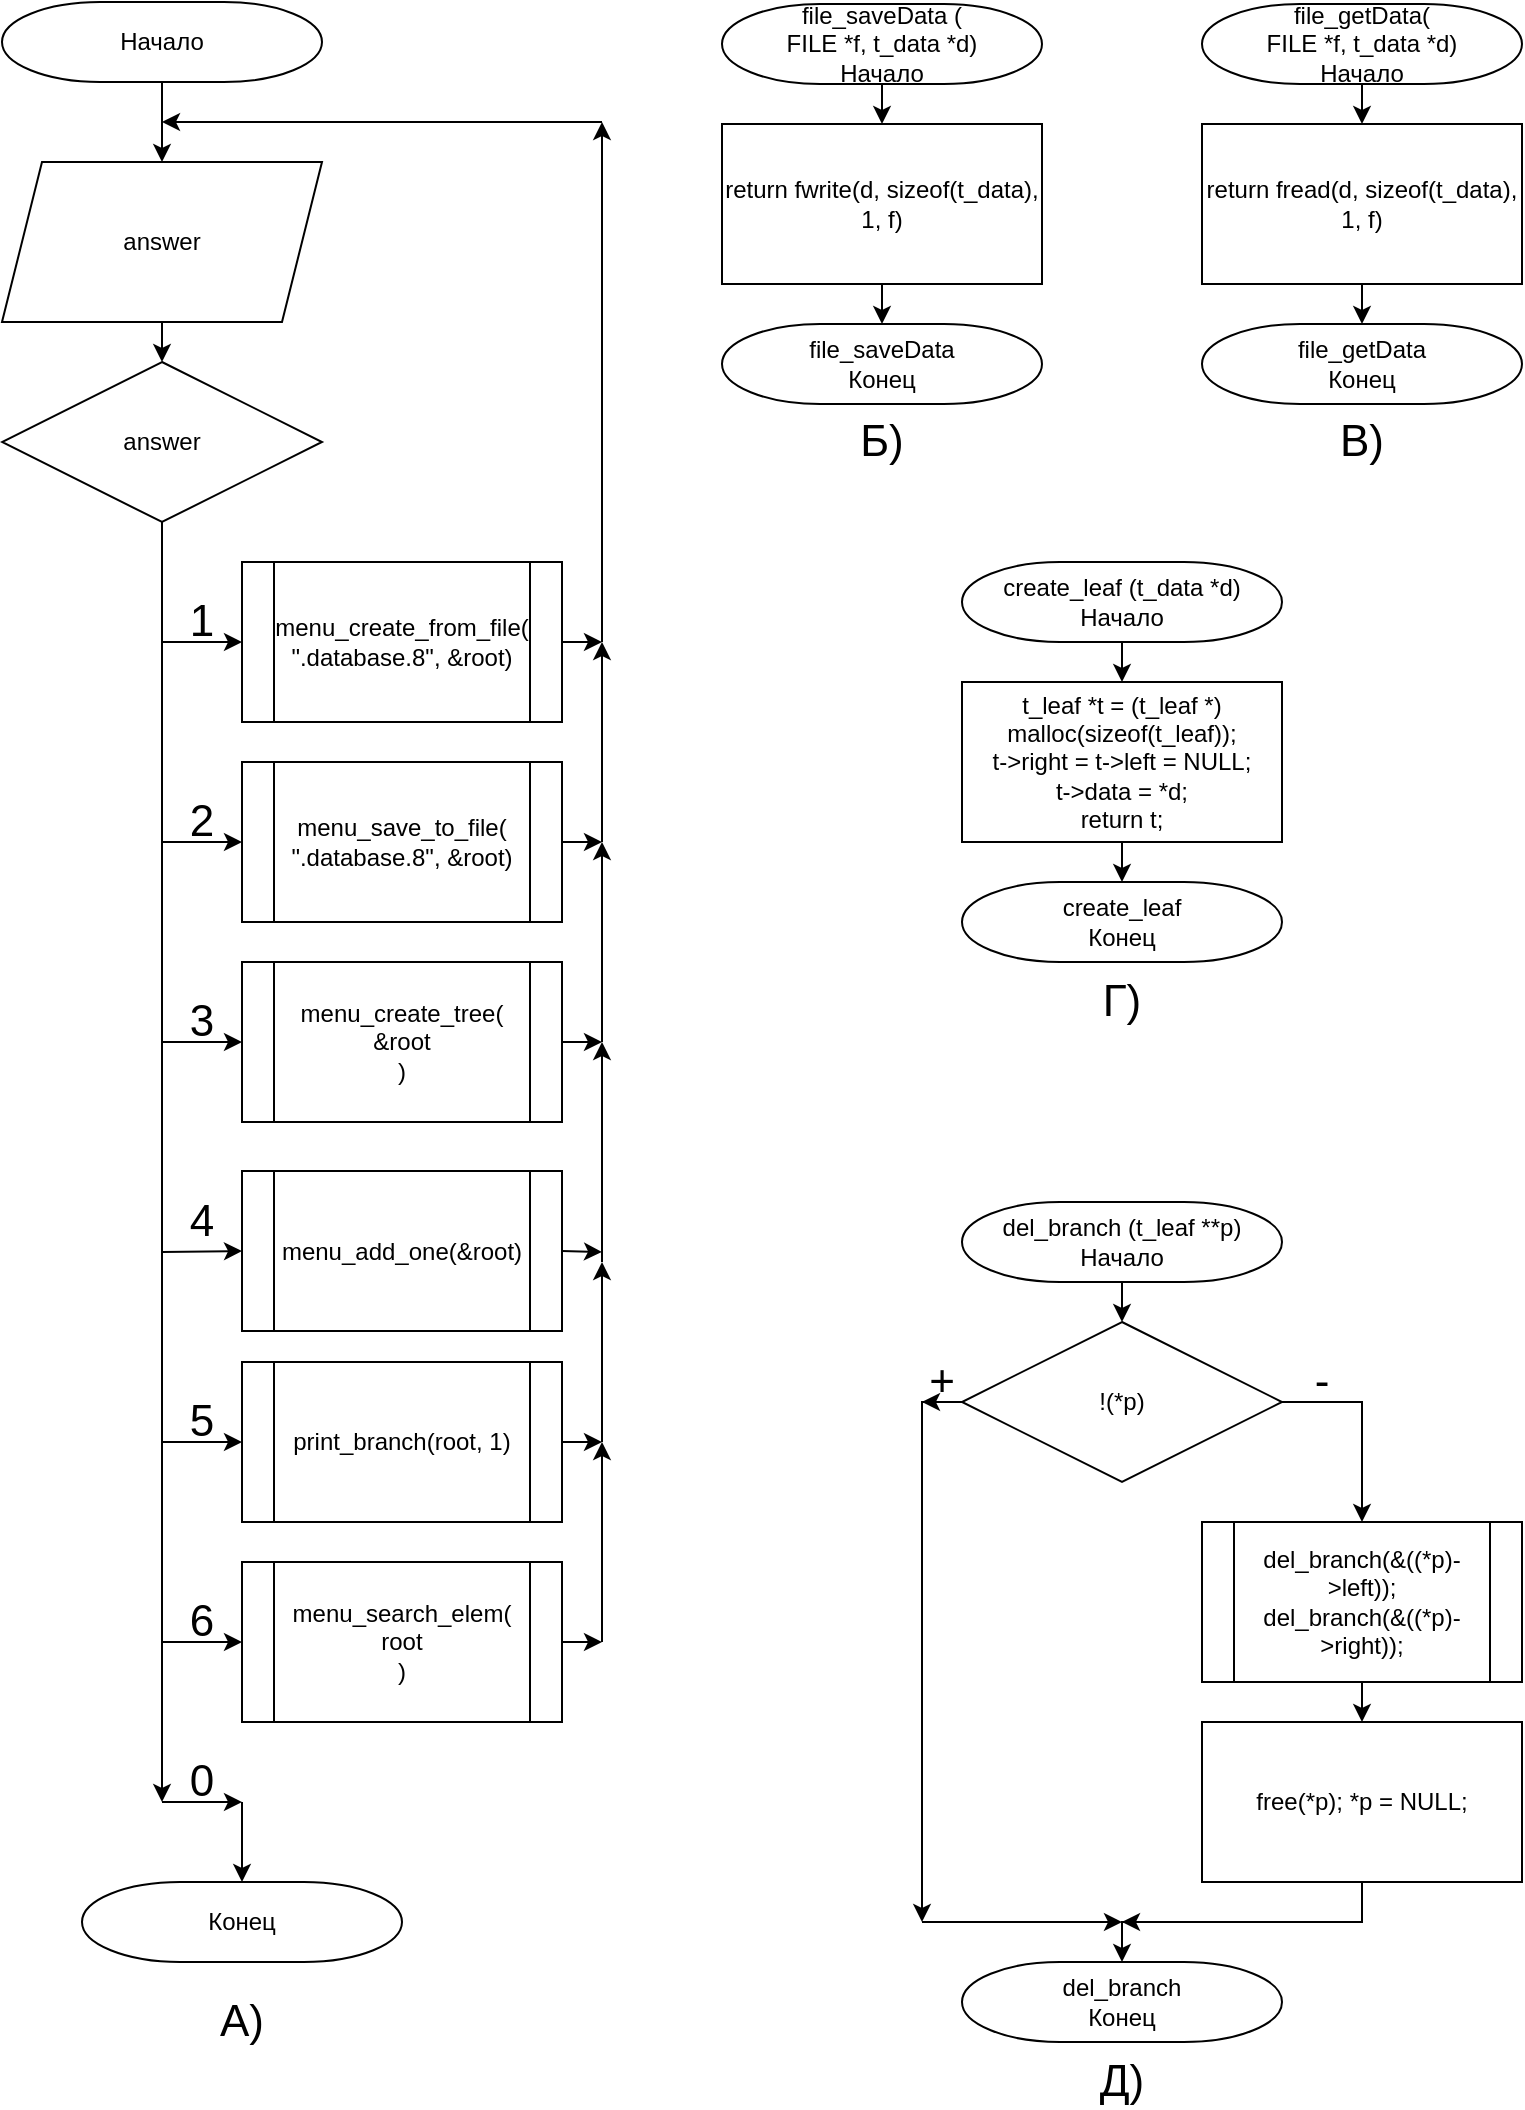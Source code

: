 <mxfile version="14.4.3" type="device" pages="4"><diagram id="WydI3p4e00P5WYws8N_m" name="main"><mxGraphModel dx="1278" dy="616" grid="1" gridSize="10" guides="1" tooltips="1" connect="1" arrows="1" fold="1" page="1" pageScale="1" pageWidth="827" pageHeight="1169" math="0" shadow="0"><root><mxCell id="0"/><mxCell id="1" parent="0"/><mxCell id="c1pCtUmqt7HXS_FChz_C-1" value="Начало" style="strokeWidth=1;html=1;shape=mxgraph.flowchart.terminator;whiteSpace=wrap;perimeterSpacing=0;aspect=fixed;" vertex="1" parent="1"><mxGeometry width="160" height="40" as="geometry"/></mxCell><mxCell id="c1pCtUmqt7HXS_FChz_C-2" value="answer" style="rhombus;whiteSpace=wrap;html=1;strokeWidth=1;" vertex="1" parent="1"><mxGeometry y="180" width="160" height="80" as="geometry"/></mxCell><mxCell id="c1pCtUmqt7HXS_FChz_C-4" style="edgeStyle=orthogonalEdgeStyle;rounded=0;orthogonalLoop=1;jettySize=auto;html=1;exitX=0.5;exitY=1;exitDx=0;exitDy=0;entryX=0.5;entryY=0;entryDx=0;entryDy=0;" edge="1" parent="1" source="c1pCtUmqt7HXS_FChz_C-3" target="c1pCtUmqt7HXS_FChz_C-2"><mxGeometry relative="1" as="geometry"/></mxCell><mxCell id="c1pCtUmqt7HXS_FChz_C-3" value="answer" style="shape=parallelogram;perimeter=parallelogramPerimeter;whiteSpace=wrap;html=1;fixedSize=1;" vertex="1" parent="1"><mxGeometry y="80" width="160" height="80" as="geometry"/></mxCell><mxCell id="c1pCtUmqt7HXS_FChz_C-5" value="menu_create_from_file(&lt;br&gt;&quot;.database.8&quot;, &amp;amp;root)" style="shape=process;whiteSpace=wrap;html=1;backgroundOutline=1;" vertex="1" parent="1"><mxGeometry x="120" y="280" width="160" height="80" as="geometry"/></mxCell><mxCell id="c1pCtUmqt7HXS_FChz_C-6" value="menu_save_to_file(&lt;br&gt;&quot;.database.8&quot;, &amp;amp;root)" style="shape=process;whiteSpace=wrap;html=1;backgroundOutline=1;" vertex="1" parent="1"><mxGeometry x="120" y="380" width="160" height="80" as="geometry"/></mxCell><mxCell id="c1pCtUmqt7HXS_FChz_C-7" value="menu_create_tree(&lt;br&gt;&amp;amp;root&lt;br&gt;)" style="shape=process;whiteSpace=wrap;html=1;backgroundOutline=1;" vertex="1" parent="1"><mxGeometry x="120" y="480" width="160" height="80" as="geometry"/></mxCell><mxCell id="c1pCtUmqt7HXS_FChz_C-8" value="menu_add_one(&amp;amp;root)" style="shape=process;whiteSpace=wrap;html=1;backgroundOutline=1;" vertex="1" parent="1"><mxGeometry x="120" y="584.5" width="160" height="80" as="geometry"/></mxCell><mxCell id="c1pCtUmqt7HXS_FChz_C-9" value="print_branch(root, 1)" style="shape=process;whiteSpace=wrap;html=1;backgroundOutline=1;" vertex="1" parent="1"><mxGeometry x="120" y="680" width="160" height="80" as="geometry"/></mxCell><mxCell id="c1pCtUmqt7HXS_FChz_C-10" value="menu_search_elem(&lt;br&gt;root&lt;br&gt;)" style="shape=process;whiteSpace=wrap;html=1;backgroundOutline=1;" vertex="1" parent="1"><mxGeometry x="120" y="780" width="160" height="80" as="geometry"/></mxCell><mxCell id="c1pCtUmqt7HXS_FChz_C-11" value="" style="endArrow=classic;html=1;exitX=0.5;exitY=1;exitDx=0;exitDy=0;" edge="1" parent="1" source="c1pCtUmqt7HXS_FChz_C-2"><mxGeometry width="50" height="50" relative="1" as="geometry"><mxPoint x="310" y="500" as="sourcePoint"/><mxPoint x="80" y="900" as="targetPoint"/></mxGeometry></mxCell><mxCell id="c1pCtUmqt7HXS_FChz_C-12" value="" style="endArrow=classic;html=1;entryX=0;entryY=0.5;entryDx=0;entryDy=0;" edge="1" parent="1" target="c1pCtUmqt7HXS_FChz_C-10"><mxGeometry width="50" height="50" relative="1" as="geometry"><mxPoint x="80" y="820" as="sourcePoint"/><mxPoint x="360" y="740" as="targetPoint"/></mxGeometry></mxCell><mxCell id="c1pCtUmqt7HXS_FChz_C-13" value="" style="endArrow=classic;html=1;entryX=0;entryY=0.5;entryDx=0;entryDy=0;" edge="1" parent="1" target="c1pCtUmqt7HXS_FChz_C-9"><mxGeometry width="50" height="50" relative="1" as="geometry"><mxPoint x="80" y="720" as="sourcePoint"/><mxPoint x="360" y="740" as="targetPoint"/></mxGeometry></mxCell><mxCell id="c1pCtUmqt7HXS_FChz_C-14" value="" style="endArrow=classic;html=1;entryX=0;entryY=0.5;entryDx=0;entryDy=0;" edge="1" parent="1" target="c1pCtUmqt7HXS_FChz_C-8"><mxGeometry width="50" height="50" relative="1" as="geometry"><mxPoint x="80" y="625" as="sourcePoint"/><mxPoint x="360" y="740" as="targetPoint"/></mxGeometry></mxCell><mxCell id="c1pCtUmqt7HXS_FChz_C-15" value="" style="endArrow=classic;html=1;entryX=0;entryY=0.5;entryDx=0;entryDy=0;" edge="1" parent="1" target="c1pCtUmqt7HXS_FChz_C-7"><mxGeometry width="50" height="50" relative="1" as="geometry"><mxPoint x="80" y="520" as="sourcePoint"/><mxPoint x="360" y="680" as="targetPoint"/></mxGeometry></mxCell><mxCell id="c1pCtUmqt7HXS_FChz_C-16" value="" style="endArrow=classic;html=1;entryX=0;entryY=0.5;entryDx=0;entryDy=0;" edge="1" parent="1" target="c1pCtUmqt7HXS_FChz_C-6"><mxGeometry width="50" height="50" relative="1" as="geometry"><mxPoint x="80" y="420" as="sourcePoint"/><mxPoint x="360" y="420" as="targetPoint"/></mxGeometry></mxCell><mxCell id="c1pCtUmqt7HXS_FChz_C-17" value="" style="endArrow=classic;html=1;entryX=0;entryY=0.5;entryDx=0;entryDy=0;" edge="1" parent="1" target="c1pCtUmqt7HXS_FChz_C-5"><mxGeometry width="50" height="50" relative="1" as="geometry"><mxPoint x="80" y="320" as="sourcePoint"/><mxPoint x="360" y="420" as="targetPoint"/></mxGeometry></mxCell><mxCell id="c1pCtUmqt7HXS_FChz_C-18" value="&lt;font style=&quot;font-size: 22px&quot;&gt;1&lt;/font&gt;" style="text;html=1;strokeColor=none;fillColor=none;align=center;verticalAlign=middle;whiteSpace=wrap;rounded=0;" vertex="1" parent="1"><mxGeometry x="80" y="300" width="40" height="20" as="geometry"/></mxCell><mxCell id="c1pCtUmqt7HXS_FChz_C-20" value="&lt;font style=&quot;font-size: 22px&quot;&gt;2&lt;/font&gt;" style="text;html=1;strokeColor=none;fillColor=none;align=center;verticalAlign=middle;whiteSpace=wrap;rounded=0;" vertex="1" parent="1"><mxGeometry x="80" y="400" width="40" height="20" as="geometry"/></mxCell><mxCell id="c1pCtUmqt7HXS_FChz_C-21" value="&lt;span style=&quot;font-size: 22px&quot;&gt;4&lt;/span&gt;" style="text;html=1;strokeColor=none;fillColor=none;align=center;verticalAlign=middle;whiteSpace=wrap;rounded=0;" vertex="1" parent="1"><mxGeometry x="80" y="600" width="40" height="20" as="geometry"/></mxCell><mxCell id="c1pCtUmqt7HXS_FChz_C-23" value="&lt;span style=&quot;font-size: 22px&quot;&gt;3&lt;/span&gt;" style="text;html=1;strokeColor=none;fillColor=none;align=center;verticalAlign=middle;whiteSpace=wrap;rounded=0;" vertex="1" parent="1"><mxGeometry x="80" y="500" width="40" height="20" as="geometry"/></mxCell><mxCell id="c1pCtUmqt7HXS_FChz_C-24" value="&lt;span style=&quot;font-size: 22px&quot;&gt;5&lt;br&gt;&lt;/span&gt;" style="text;html=1;strokeColor=none;fillColor=none;align=center;verticalAlign=middle;whiteSpace=wrap;rounded=0;" vertex="1" parent="1"><mxGeometry x="80" y="700" width="40" height="20" as="geometry"/></mxCell><mxCell id="c1pCtUmqt7HXS_FChz_C-25" value="&lt;span style=&quot;font-size: 22px&quot;&gt;6&lt;/span&gt;" style="text;html=1;strokeColor=none;fillColor=none;align=center;verticalAlign=middle;whiteSpace=wrap;rounded=0;" vertex="1" parent="1"><mxGeometry x="80" y="800" width="40" height="20" as="geometry"/></mxCell><mxCell id="c1pCtUmqt7HXS_FChz_C-26" value="&lt;span style=&quot;font-size: 22px&quot;&gt;0&lt;/span&gt;" style="text;html=1;strokeColor=none;fillColor=none;align=center;verticalAlign=middle;whiteSpace=wrap;rounded=0;" vertex="1" parent="1"><mxGeometry x="80" y="880" width="40" height="20" as="geometry"/></mxCell><mxCell id="c1pCtUmqt7HXS_FChz_C-27" value="" style="endArrow=classic;html=1;" edge="1" parent="1"><mxGeometry width="50" height="50" relative="1" as="geometry"><mxPoint x="80" y="900" as="sourcePoint"/><mxPoint x="120" y="900" as="targetPoint"/></mxGeometry></mxCell><mxCell id="c1pCtUmqt7HXS_FChz_C-28" value="" style="endArrow=classic;html=1;" edge="1" parent="1"><mxGeometry width="50" height="50" relative="1" as="geometry"><mxPoint x="120" y="900" as="sourcePoint"/><mxPoint x="120" y="940" as="targetPoint"/></mxGeometry></mxCell><mxCell id="c1pCtUmqt7HXS_FChz_C-29" value="Конец" style="strokeWidth=1;html=1;shape=mxgraph.flowchart.terminator;whiteSpace=wrap;perimeterSpacing=0;aspect=fixed;" vertex="1" parent="1"><mxGeometry x="40" y="940" width="160" height="40" as="geometry"/></mxCell><mxCell id="c1pCtUmqt7HXS_FChz_C-30" value="" style="endArrow=classic;html=1;exitX=1;exitY=0.5;exitDx=0;exitDy=0;" edge="1" parent="1" source="c1pCtUmqt7HXS_FChz_C-10"><mxGeometry width="50" height="50" relative="1" as="geometry"><mxPoint x="310" y="610" as="sourcePoint"/><mxPoint x="300" y="820" as="targetPoint"/></mxGeometry></mxCell><mxCell id="c1pCtUmqt7HXS_FChz_C-31" value="" style="endArrow=classic;html=1;exitX=1;exitY=0.5;exitDx=0;exitDy=0;" edge="1" parent="1" source="c1pCtUmqt7HXS_FChz_C-9"><mxGeometry width="50" height="50" relative="1" as="geometry"><mxPoint x="310" y="610" as="sourcePoint"/><mxPoint x="300" y="720" as="targetPoint"/></mxGeometry></mxCell><mxCell id="c1pCtUmqt7HXS_FChz_C-32" value="" style="endArrow=classic;html=1;exitX=1;exitY=0.5;exitDx=0;exitDy=0;" edge="1" parent="1" source="c1pCtUmqt7HXS_FChz_C-8"><mxGeometry width="50" height="50" relative="1" as="geometry"><mxPoint x="310" y="610" as="sourcePoint"/><mxPoint x="300" y="625" as="targetPoint"/></mxGeometry></mxCell><mxCell id="c1pCtUmqt7HXS_FChz_C-33" value="" style="endArrow=classic;html=1;exitX=1;exitY=0.5;exitDx=0;exitDy=0;" edge="1" parent="1" source="c1pCtUmqt7HXS_FChz_C-7"><mxGeometry width="50" height="50" relative="1" as="geometry"><mxPoint x="310" y="610" as="sourcePoint"/><mxPoint x="300" y="520" as="targetPoint"/></mxGeometry></mxCell><mxCell id="c1pCtUmqt7HXS_FChz_C-34" value="" style="endArrow=classic;html=1;exitX=1;exitY=0.5;exitDx=0;exitDy=0;" edge="1" parent="1" source="c1pCtUmqt7HXS_FChz_C-6"><mxGeometry width="50" height="50" relative="1" as="geometry"><mxPoint x="310" y="490" as="sourcePoint"/><mxPoint x="300" y="420" as="targetPoint"/></mxGeometry></mxCell><mxCell id="c1pCtUmqt7HXS_FChz_C-35" value="" style="endArrow=classic;html=1;exitX=1;exitY=0.5;exitDx=0;exitDy=0;" edge="1" parent="1" source="c1pCtUmqt7HXS_FChz_C-5"><mxGeometry width="50" height="50" relative="1" as="geometry"><mxPoint x="310" y="490" as="sourcePoint"/><mxPoint x="300" y="320" as="targetPoint"/></mxGeometry></mxCell><mxCell id="c1pCtUmqt7HXS_FChz_C-36" value="" style="endArrow=classic;html=1;" edge="1" parent="1"><mxGeometry width="50" height="50" relative="1" as="geometry"><mxPoint x="300" y="820" as="sourcePoint"/><mxPoint x="300" y="720" as="targetPoint"/></mxGeometry></mxCell><mxCell id="c1pCtUmqt7HXS_FChz_C-37" value="" style="endArrow=classic;html=1;" edge="1" parent="1"><mxGeometry width="50" height="50" relative="1" as="geometry"><mxPoint x="300" y="720" as="sourcePoint"/><mxPoint x="300" y="630" as="targetPoint"/></mxGeometry></mxCell><mxCell id="c1pCtUmqt7HXS_FChz_C-38" value="" style="endArrow=classic;html=1;" edge="1" parent="1"><mxGeometry width="50" height="50" relative="1" as="geometry"><mxPoint x="300" y="630" as="sourcePoint"/><mxPoint x="300" y="520" as="targetPoint"/></mxGeometry></mxCell><mxCell id="c1pCtUmqt7HXS_FChz_C-39" value="" style="endArrow=classic;html=1;" edge="1" parent="1"><mxGeometry width="50" height="50" relative="1" as="geometry"><mxPoint x="300" y="520" as="sourcePoint"/><mxPoint x="300" y="420" as="targetPoint"/></mxGeometry></mxCell><mxCell id="c1pCtUmqt7HXS_FChz_C-40" value="" style="endArrow=classic;html=1;" edge="1" parent="1"><mxGeometry width="50" height="50" relative="1" as="geometry"><mxPoint x="300" y="420" as="sourcePoint"/><mxPoint x="300" y="320" as="targetPoint"/></mxGeometry></mxCell><mxCell id="c1pCtUmqt7HXS_FChz_C-41" value="" style="endArrow=classic;html=1;exitX=0.5;exitY=1;exitDx=0;exitDy=0;exitPerimeter=0;entryX=0.5;entryY=0;entryDx=0;entryDy=0;" edge="1" parent="1" source="c1pCtUmqt7HXS_FChz_C-1" target="c1pCtUmqt7HXS_FChz_C-3"><mxGeometry width="50" height="50" relative="1" as="geometry"><mxPoint x="310" y="310" as="sourcePoint"/><mxPoint x="360" y="260" as="targetPoint"/></mxGeometry></mxCell><mxCell id="c1pCtUmqt7HXS_FChz_C-42" value="" style="endArrow=classic;html=1;" edge="1" parent="1"><mxGeometry width="50" height="50" relative="1" as="geometry"><mxPoint x="300" y="320" as="sourcePoint"/><mxPoint x="300" y="60" as="targetPoint"/></mxGeometry></mxCell><mxCell id="c1pCtUmqt7HXS_FChz_C-43" value="" style="endArrow=classic;html=1;" edge="1" parent="1"><mxGeometry width="50" height="50" relative="1" as="geometry"><mxPoint x="300" y="60" as="sourcePoint"/><mxPoint x="80" y="60" as="targetPoint"/></mxGeometry></mxCell><mxCell id="c1pCtUmqt7HXS_FChz_C-47" style="edgeStyle=orthogonalEdgeStyle;rounded=0;orthogonalLoop=1;jettySize=auto;html=1;exitX=0.5;exitY=1;exitDx=0;exitDy=0;exitPerimeter=0;entryX=0.5;entryY=0;entryDx=0;entryDy=0;" edge="1" parent="1" source="c1pCtUmqt7HXS_FChz_C-44" target="c1pCtUmqt7HXS_FChz_C-46"><mxGeometry relative="1" as="geometry"/></mxCell><mxCell id="c1pCtUmqt7HXS_FChz_C-44" value="file_saveData (&lt;br&gt;FILE *f, t_data *d)&lt;br&gt;Начало" style="strokeWidth=1;html=1;shape=mxgraph.flowchart.terminator;whiteSpace=wrap;perimeterSpacing=0;aspect=fixed;" vertex="1" parent="1"><mxGeometry x="360" y="1" width="160" height="40" as="geometry"/></mxCell><mxCell id="c1pCtUmqt7HXS_FChz_C-45" value="file_saveData&lt;br&gt;Конец" style="strokeWidth=1;html=1;shape=mxgraph.flowchart.terminator;whiteSpace=wrap;perimeterSpacing=0;aspect=fixed;" vertex="1" parent="1"><mxGeometry x="360" y="161" width="160" height="40" as="geometry"/></mxCell><mxCell id="c1pCtUmqt7HXS_FChz_C-48" style="edgeStyle=orthogonalEdgeStyle;rounded=0;orthogonalLoop=1;jettySize=auto;html=1;exitX=0.5;exitY=1;exitDx=0;exitDy=0;entryX=0.5;entryY=0;entryDx=0;entryDy=0;entryPerimeter=0;" edge="1" parent="1" source="c1pCtUmqt7HXS_FChz_C-46" target="c1pCtUmqt7HXS_FChz_C-45"><mxGeometry relative="1" as="geometry"/></mxCell><mxCell id="c1pCtUmqt7HXS_FChz_C-46" value="return fwrite(d, sizeof(t_data), 1, f)" style="rounded=0;whiteSpace=wrap;html=1;" vertex="1" parent="1"><mxGeometry x="360" y="61" width="160" height="80" as="geometry"/></mxCell><mxCell id="c1pCtUmqt7HXS_FChz_C-49" style="edgeStyle=orthogonalEdgeStyle;rounded=0;orthogonalLoop=1;jettySize=auto;html=1;exitX=0.5;exitY=1;exitDx=0;exitDy=0;exitPerimeter=0;entryX=0.5;entryY=0;entryDx=0;entryDy=0;" edge="1" parent="1" source="c1pCtUmqt7HXS_FChz_C-50" target="c1pCtUmqt7HXS_FChz_C-53"><mxGeometry relative="1" as="geometry"/></mxCell><mxCell id="c1pCtUmqt7HXS_FChz_C-50" value="file_getData(&lt;br&gt;FILE *f, t_data *d)&lt;br&gt;Начало" style="strokeWidth=1;html=1;shape=mxgraph.flowchart.terminator;whiteSpace=wrap;perimeterSpacing=0;aspect=fixed;" vertex="1" parent="1"><mxGeometry x="600" y="1" width="160" height="40" as="geometry"/></mxCell><mxCell id="c1pCtUmqt7HXS_FChz_C-51" value="file_getData&lt;br&gt;Конец" style="strokeWidth=1;html=1;shape=mxgraph.flowchart.terminator;whiteSpace=wrap;perimeterSpacing=0;aspect=fixed;" vertex="1" parent="1"><mxGeometry x="600" y="161" width="160" height="40" as="geometry"/></mxCell><mxCell id="c1pCtUmqt7HXS_FChz_C-52" style="edgeStyle=orthogonalEdgeStyle;rounded=0;orthogonalLoop=1;jettySize=auto;html=1;exitX=0.5;exitY=1;exitDx=0;exitDy=0;entryX=0.5;entryY=0;entryDx=0;entryDy=0;entryPerimeter=0;" edge="1" parent="1" source="c1pCtUmqt7HXS_FChz_C-53" target="c1pCtUmqt7HXS_FChz_C-51"><mxGeometry relative="1" as="geometry"/></mxCell><mxCell id="c1pCtUmqt7HXS_FChz_C-53" value="return fread(d, sizeof(t_data), 1, f)" style="rounded=0;whiteSpace=wrap;html=1;" vertex="1" parent="1"><mxGeometry x="600" y="61" width="160" height="80" as="geometry"/></mxCell><mxCell id="c1pCtUmqt7HXS_FChz_C-57" style="edgeStyle=orthogonalEdgeStyle;rounded=0;orthogonalLoop=1;jettySize=auto;html=1;exitX=0.5;exitY=1;exitDx=0;exitDy=0;exitPerimeter=0;entryX=0.5;entryY=0;entryDx=0;entryDy=0;" edge="1" parent="1" source="c1pCtUmqt7HXS_FChz_C-54" target="c1pCtUmqt7HXS_FChz_C-55"><mxGeometry relative="1" as="geometry"/></mxCell><mxCell id="c1pCtUmqt7HXS_FChz_C-54" value="create_leaf (t_data *d)&lt;br&gt;Начало" style="strokeWidth=1;html=1;shape=mxgraph.flowchart.terminator;whiteSpace=wrap;perimeterSpacing=0;aspect=fixed;" vertex="1" parent="1"><mxGeometry x="480" y="280" width="160" height="40" as="geometry"/></mxCell><mxCell id="c1pCtUmqt7HXS_FChz_C-58" style="edgeStyle=orthogonalEdgeStyle;rounded=0;orthogonalLoop=1;jettySize=auto;html=1;exitX=0.5;exitY=1;exitDx=0;exitDy=0;entryX=0.5;entryY=0;entryDx=0;entryDy=0;entryPerimeter=0;" edge="1" parent="1" source="c1pCtUmqt7HXS_FChz_C-55" target="c1pCtUmqt7HXS_FChz_C-56"><mxGeometry relative="1" as="geometry"/></mxCell><mxCell id="c1pCtUmqt7HXS_FChz_C-55" value="&lt;div&gt;t_leaf *t = (t_leaf *) malloc(sizeof(t_leaf));&lt;/div&gt;&lt;div&gt;t-&amp;gt;right = t-&amp;gt;left = NULL;&lt;/div&gt;&lt;div&gt;t-&amp;gt;data = *d;&lt;/div&gt;&lt;div&gt;&lt;span&gt;return t;&lt;/span&gt;&lt;/div&gt;" style="rounded=0;whiteSpace=wrap;html=1;" vertex="1" parent="1"><mxGeometry x="480" y="340" width="160" height="80" as="geometry"/></mxCell><mxCell id="c1pCtUmqt7HXS_FChz_C-56" value="create_leaf&lt;br&gt;Конец" style="strokeWidth=1;html=1;shape=mxgraph.flowchart.terminator;whiteSpace=wrap;perimeterSpacing=0;aspect=fixed;" vertex="1" parent="1"><mxGeometry x="480" y="440" width="160" height="40" as="geometry"/></mxCell><mxCell id="c1pCtUmqt7HXS_FChz_C-72" style="edgeStyle=orthogonalEdgeStyle;rounded=0;orthogonalLoop=1;jettySize=auto;html=1;exitX=0.5;exitY=1;exitDx=0;exitDy=0;exitPerimeter=0;entryX=0.5;entryY=0;entryDx=0;entryDy=0;" edge="1" parent="1" source="c1pCtUmqt7HXS_FChz_C-59" target="c1pCtUmqt7HXS_FChz_C-60"><mxGeometry relative="1" as="geometry"/></mxCell><mxCell id="c1pCtUmqt7HXS_FChz_C-59" value="del_branch (t_leaf **p)&lt;br&gt;Начало" style="strokeWidth=1;html=1;shape=mxgraph.flowchart.terminator;whiteSpace=wrap;perimeterSpacing=0;aspect=fixed;" vertex="1" parent="1"><mxGeometry x="480" y="600" width="160" height="40" as="geometry"/></mxCell><mxCell id="c1pCtUmqt7HXS_FChz_C-64" style="edgeStyle=orthogonalEdgeStyle;rounded=0;orthogonalLoop=1;jettySize=auto;html=1;exitX=1;exitY=0.5;exitDx=0;exitDy=0;entryX=0.5;entryY=0;entryDx=0;entryDy=0;" edge="1" parent="1" source="c1pCtUmqt7HXS_FChz_C-60" target="c1pCtUmqt7HXS_FChz_C-62"><mxGeometry relative="1" as="geometry"/></mxCell><mxCell id="c1pCtUmqt7HXS_FChz_C-69" style="edgeStyle=orthogonalEdgeStyle;rounded=0;orthogonalLoop=1;jettySize=auto;html=1;exitX=0;exitY=0.5;exitDx=0;exitDy=0;" edge="1" parent="1" source="c1pCtUmqt7HXS_FChz_C-60"><mxGeometry relative="1" as="geometry"><mxPoint x="460" y="960" as="targetPoint"/></mxGeometry></mxCell><mxCell id="c1pCtUmqt7HXS_FChz_C-60" value="!(*p)" style="rhombus;whiteSpace=wrap;html=1;strokeWidth=1;" vertex="1" parent="1"><mxGeometry x="480" y="660" width="160" height="80" as="geometry"/></mxCell><mxCell id="c1pCtUmqt7HXS_FChz_C-65" style="edgeStyle=orthogonalEdgeStyle;rounded=0;orthogonalLoop=1;jettySize=auto;html=1;exitX=0.5;exitY=1;exitDx=0;exitDy=0;entryX=0.5;entryY=0;entryDx=0;entryDy=0;" edge="1" parent="1" source="c1pCtUmqt7HXS_FChz_C-62" target="c1pCtUmqt7HXS_FChz_C-63"><mxGeometry relative="1" as="geometry"/></mxCell><mxCell id="c1pCtUmqt7HXS_FChz_C-62" value="&lt;div&gt;del_branch(&amp;amp;((*p)-&amp;gt;left));&lt;/div&gt;&lt;div&gt;del_branch(&amp;amp;((*p)-&amp;gt;right));&lt;/div&gt;" style="shape=process;whiteSpace=wrap;html=1;backgroundOutline=1;" vertex="1" parent="1"><mxGeometry x="600" y="760" width="160" height="80" as="geometry"/></mxCell><mxCell id="c1pCtUmqt7HXS_FChz_C-67" style="edgeStyle=orthogonalEdgeStyle;rounded=0;orthogonalLoop=1;jettySize=auto;html=1;exitX=0.5;exitY=1;exitDx=0;exitDy=0;entryX=0.5;entryY=0;entryDx=0;entryDy=0;entryPerimeter=0;" edge="1" parent="1" source="c1pCtUmqt7HXS_FChz_C-63" target="c1pCtUmqt7HXS_FChz_C-66"><mxGeometry relative="1" as="geometry"/></mxCell><mxCell id="c1pCtUmqt7HXS_FChz_C-63" value="free(*p); *p = NULL;" style="rounded=0;whiteSpace=wrap;html=1;" vertex="1" parent="1"><mxGeometry x="600" y="860" width="160" height="80" as="geometry"/></mxCell><mxCell id="c1pCtUmqt7HXS_FChz_C-66" value="&lt;span&gt;del_branch&lt;br&gt;Конец&lt;br&gt;&lt;/span&gt;" style="strokeWidth=1;html=1;shape=mxgraph.flowchart.terminator;whiteSpace=wrap;perimeterSpacing=0;aspect=fixed;" vertex="1" parent="1"><mxGeometry x="480" y="980" width="160" height="40" as="geometry"/></mxCell><mxCell id="c1pCtUmqt7HXS_FChz_C-68" value="" style="endArrow=classic;html=1;" edge="1" parent="1"><mxGeometry width="50" height="50" relative="1" as="geometry"><mxPoint x="680" y="960" as="sourcePoint"/><mxPoint x="560" y="960" as="targetPoint"/></mxGeometry></mxCell><mxCell id="c1pCtUmqt7HXS_FChz_C-70" value="" style="endArrow=classic;html=1;exitX=0;exitY=0.5;exitDx=0;exitDy=0;" edge="1" parent="1" source="c1pCtUmqt7HXS_FChz_C-60"><mxGeometry width="50" height="50" relative="1" as="geometry"><mxPoint x="340" y="990" as="sourcePoint"/><mxPoint x="460" y="700" as="targetPoint"/></mxGeometry></mxCell><mxCell id="c1pCtUmqt7HXS_FChz_C-71" value="" style="endArrow=classic;html=1;" edge="1" parent="1"><mxGeometry width="50" height="50" relative="1" as="geometry"><mxPoint x="460" y="960" as="sourcePoint"/><mxPoint x="560" y="960" as="targetPoint"/></mxGeometry></mxCell><mxCell id="c1pCtUmqt7HXS_FChz_C-73" value="&lt;font style=&quot;font-size: 22px&quot;&gt;+&lt;/font&gt;" style="text;html=1;strokeColor=none;fillColor=none;align=center;verticalAlign=middle;whiteSpace=wrap;rounded=0;" vertex="1" parent="1"><mxGeometry x="450" y="680" width="40" height="20" as="geometry"/></mxCell><mxCell id="c1pCtUmqt7HXS_FChz_C-74" value="&lt;font style=&quot;font-size: 22px&quot;&gt;-&lt;/font&gt;" style="text;html=1;strokeColor=none;fillColor=none;align=center;verticalAlign=middle;whiteSpace=wrap;rounded=0;" vertex="1" parent="1"><mxGeometry x="640" y="680" width="40" height="20" as="geometry"/></mxCell><mxCell id="c1pCtUmqt7HXS_FChz_C-76" value="&lt;font style=&quot;font-size: 22px&quot;&gt;А)&lt;/font&gt;" style="text;html=1;strokeColor=none;fillColor=none;align=center;verticalAlign=middle;whiteSpace=wrap;rounded=0;" vertex="1" parent="1"><mxGeometry x="100" y="1000" width="40" height="20" as="geometry"/></mxCell><mxCell id="c1pCtUmqt7HXS_FChz_C-77" value="&lt;font style=&quot;font-size: 22px&quot;&gt;Б)&lt;/font&gt;" style="text;html=1;strokeColor=none;fillColor=none;align=center;verticalAlign=middle;whiteSpace=wrap;rounded=0;" vertex="1" parent="1"><mxGeometry x="420" y="210" width="40" height="20" as="geometry"/></mxCell><mxCell id="c1pCtUmqt7HXS_FChz_C-78" value="&lt;font style=&quot;font-size: 22px&quot;&gt;В)&lt;/font&gt;" style="text;html=1;strokeColor=none;fillColor=none;align=center;verticalAlign=middle;whiteSpace=wrap;rounded=0;" vertex="1" parent="1"><mxGeometry x="660" y="210" width="40" height="20" as="geometry"/></mxCell><mxCell id="c1pCtUmqt7HXS_FChz_C-79" value="&lt;font style=&quot;font-size: 22px&quot;&gt;Г)&lt;/font&gt;" style="text;html=1;strokeColor=none;fillColor=none;align=center;verticalAlign=middle;whiteSpace=wrap;rounded=0;" vertex="1" parent="1"><mxGeometry x="540" y="490" width="40" height="20" as="geometry"/></mxCell><mxCell id="c1pCtUmqt7HXS_FChz_C-80" value="&lt;font style=&quot;font-size: 22px&quot;&gt;Д)&lt;/font&gt;" style="text;html=1;strokeColor=none;fillColor=none;align=center;verticalAlign=middle;whiteSpace=wrap;rounded=0;" vertex="1" parent="1"><mxGeometry x="540" y="1030" width="40" height="20" as="geometry"/></mxCell></root></mxGraphModel></diagram><diagram id="osybDn2b0Pm9MVUI916o" name="Страница 2"><mxGraphModel dx="1278" dy="616" grid="1" gridSize="10" guides="1" tooltips="1" connect="1" arrows="1" fold="1" page="1" pageScale="1" pageWidth="827" pageHeight="1169" math="0" shadow="0"><root><mxCell id="eX73mvXxlU1SdRJqBv6m-0"/><mxCell id="eX73mvXxlU1SdRJqBv6m-1" parent="eX73mvXxlU1SdRJqBv6m-0"/><mxCell id="eX73mvXxlU1SdRJqBv6m-18" style="edgeStyle=orthogonalEdgeStyle;rounded=0;orthogonalLoop=1;jettySize=auto;html=1;exitX=0.5;exitY=1;exitDx=0;exitDy=0;exitPerimeter=0;entryX=0.5;entryY=0;entryDx=0;entryDy=0;" edge="1" parent="eX73mvXxlU1SdRJqBv6m-1" source="eX73mvXxlU1SdRJqBv6m-2" target="eX73mvXxlU1SdRJqBv6m-4"><mxGeometry relative="1" as="geometry"/></mxCell><mxCell id="eX73mvXxlU1SdRJqBv6m-2" value="print_branch (t_leaf *p, unsigned long int level)&lt;br&gt;Начало" style="strokeWidth=1;html=1;shape=mxgraph.flowchart.terminator;whiteSpace=wrap;perimeterSpacing=0;aspect=fixed;" vertex="1" parent="eX73mvXxlU1SdRJqBv6m-1"><mxGeometry x="27" y="1" width="160" height="40" as="geometry"/></mxCell><mxCell id="eX73mvXxlU1SdRJqBv6m-7" style="edgeStyle=orthogonalEdgeStyle;rounded=0;orthogonalLoop=1;jettySize=auto;html=1;exitX=0.5;exitY=1;exitDx=0;exitDy=0;entryX=0.5;entryY=0;entryDx=0;entryDy=0;" edge="1" parent="eX73mvXxlU1SdRJqBv6m-1" source="eX73mvXxlU1SdRJqBv6m-3" target="eX73mvXxlU1SdRJqBv6m-6"><mxGeometry relative="1" as="geometry"/></mxCell><mxCell id="eX73mvXxlU1SdRJqBv6m-3" value="print_branch(p-&amp;gt;left, level + 1)" style="shape=process;whiteSpace=wrap;html=1;backgroundOutline=1;" vertex="1" parent="eX73mvXxlU1SdRJqBv6m-1"><mxGeometry x="147" y="161" width="160" height="80" as="geometry"/></mxCell><mxCell id="eX73mvXxlU1SdRJqBv6m-9" style="edgeStyle=orthogonalEdgeStyle;rounded=0;orthogonalLoop=1;jettySize=auto;html=1;exitX=1;exitY=0.5;exitDx=0;exitDy=0;entryX=0.5;entryY=0;entryDx=0;entryDy=0;" edge="1" parent="eX73mvXxlU1SdRJqBv6m-1" source="eX73mvXxlU1SdRJqBv6m-4" target="eX73mvXxlU1SdRJqBv6m-3"><mxGeometry relative="1" as="geometry"/></mxCell><mxCell id="eX73mvXxlU1SdRJqBv6m-4" value="!p" style="rhombus;whiteSpace=wrap;html=1;strokeWidth=1;" vertex="1" parent="eX73mvXxlU1SdRJqBv6m-1"><mxGeometry x="27" y="61" width="160" height="80" as="geometry"/></mxCell><mxCell id="eX73mvXxlU1SdRJqBv6m-11" style="edgeStyle=orthogonalEdgeStyle;rounded=0;orthogonalLoop=1;jettySize=auto;html=1;exitX=0.5;exitY=1;exitDx=0;exitDy=0;entryX=0.5;entryY=0;entryDx=0;entryDy=0;entryPerimeter=0;" edge="1" parent="eX73mvXxlU1SdRJqBv6m-1" source="eX73mvXxlU1SdRJqBv6m-5" target="eX73mvXxlU1SdRJqBv6m-10"><mxGeometry relative="1" as="geometry"/></mxCell><mxCell id="eX73mvXxlU1SdRJqBv6m-5" value="print_branch(p-&amp;gt;right, level + 1)" style="shape=process;whiteSpace=wrap;html=1;backgroundOutline=1;" vertex="1" parent="eX73mvXxlU1SdRJqBv6m-1"><mxGeometry x="147" y="361" width="160" height="80" as="geometry"/></mxCell><mxCell id="eX73mvXxlU1SdRJqBv6m-8" style="edgeStyle=orthogonalEdgeStyle;rounded=0;orthogonalLoop=1;jettySize=auto;html=1;exitX=0.5;exitY=1;exitDx=0;exitDy=0;entryX=0.5;entryY=0;entryDx=0;entryDy=0;" edge="1" parent="eX73mvXxlU1SdRJqBv6m-1" source="eX73mvXxlU1SdRJqBv6m-6" target="eX73mvXxlU1SdRJqBv6m-5"><mxGeometry relative="1" as="geometry"/></mxCell><mxCell id="eX73mvXxlU1SdRJqBv6m-6" value="p-&amp;gt;id,&amp;nbsp;p-&amp;gt;data.FIO,&lt;br&gt;p-&amp;gt;data.year,&lt;br&gt;p-&amp;gt;data.gender,&lt;br&gt;p-&amp;gt;data.status,&lt;br&gt;p-&amp;gt;data.chcnt,&lt;br&gt;p-&amp;gt;data.salary" style="shape=parallelogram;perimeter=parallelogramPerimeter;whiteSpace=wrap;html=1;fixedSize=1;" vertex="1" parent="eX73mvXxlU1SdRJqBv6m-1"><mxGeometry x="147" y="261" width="160" height="80" as="geometry"/></mxCell><mxCell id="eX73mvXxlU1SdRJqBv6m-10" value="print_branch&lt;br&gt;Конец" style="strokeWidth=1;html=1;shape=mxgraph.flowchart.terminator;whiteSpace=wrap;perimeterSpacing=0;aspect=fixed;" vertex="1" parent="eX73mvXxlU1SdRJqBv6m-1"><mxGeometry x="27" y="481" width="160" height="40" as="geometry"/></mxCell><mxCell id="eX73mvXxlU1SdRJqBv6m-12" value="" style="endArrow=classic;html=1;" edge="1" parent="eX73mvXxlU1SdRJqBv6m-1"><mxGeometry width="50" height="50" relative="1" as="geometry"><mxPoint x="227" y="461" as="sourcePoint"/><mxPoint x="107" y="461" as="targetPoint"/></mxGeometry></mxCell><mxCell id="eX73mvXxlU1SdRJqBv6m-13" value="" style="endArrow=classic;html=1;" edge="1" parent="eX73mvXxlU1SdRJqBv6m-1"><mxGeometry width="50" height="50" relative="1" as="geometry"><mxPoint x="7" y="461" as="sourcePoint"/><mxPoint x="107" y="461" as="targetPoint"/></mxGeometry></mxCell><mxCell id="eX73mvXxlU1SdRJqBv6m-14" value="" style="endArrow=classic;html=1;exitX=0;exitY=0.5;exitDx=0;exitDy=0;" edge="1" parent="eX73mvXxlU1SdRJqBv6m-1" source="eX73mvXxlU1SdRJqBv6m-4"><mxGeometry width="50" height="50" relative="1" as="geometry"><mxPoint x="177" y="331" as="sourcePoint"/><mxPoint x="7" y="101" as="targetPoint"/></mxGeometry></mxCell><mxCell id="eX73mvXxlU1SdRJqBv6m-15" value="" style="endArrow=classic;html=1;" edge="1" parent="eX73mvXxlU1SdRJqBv6m-1"><mxGeometry width="50" height="50" relative="1" as="geometry"><mxPoint x="7" y="101" as="sourcePoint"/><mxPoint x="7" y="461" as="targetPoint"/></mxGeometry></mxCell><mxCell id="eX73mvXxlU1SdRJqBv6m-16" value="&lt;font style=&quot;font-size: 22px&quot;&gt;+&lt;/font&gt;" style="text;html=1;strokeColor=none;fillColor=none;align=center;verticalAlign=middle;whiteSpace=wrap;rounded=0;" vertex="1" parent="eX73mvXxlU1SdRJqBv6m-1"><mxGeometry x="7" y="81" width="40" height="20" as="geometry"/></mxCell><mxCell id="eX73mvXxlU1SdRJqBv6m-17" value="&lt;font style=&quot;font-size: 22px&quot;&gt;-&lt;/font&gt;" style="text;html=1;strokeColor=none;fillColor=none;align=center;verticalAlign=middle;whiteSpace=wrap;rounded=0;" vertex="1" parent="eX73mvXxlU1SdRJqBv6m-1"><mxGeometry x="187" y="81" width="40" height="20" as="geometry"/></mxCell><mxCell id="eX73mvXxlU1SdRJqBv6m-19" value="&lt;font style=&quot;font-size: 22px&quot;&gt;А)&lt;/font&gt;" style="text;html=1;strokeColor=none;fillColor=none;align=center;verticalAlign=middle;whiteSpace=wrap;rounded=0;" vertex="1" parent="eX73mvXxlU1SdRJqBv6m-1"><mxGeometry x="120" y="530" width="40" height="20" as="geometry"/></mxCell><mxCell id="eX73mvXxlU1SdRJqBv6m-31" style="edgeStyle=orthogonalEdgeStyle;rounded=0;orthogonalLoop=1;jettySize=auto;html=1;exitX=0.5;exitY=1;exitDx=0;exitDy=0;exitPerimeter=0;entryX=0.5;entryY=0;entryDx=0;entryDy=0;" edge="1" parent="eX73mvXxlU1SdRJqBv6m-1" source="eX73mvXxlU1SdRJqBv6m-20" target="eX73mvXxlU1SdRJqBv6m-21"><mxGeometry relative="1" as="geometry"/></mxCell><mxCell id="eX73mvXxlU1SdRJqBv6m-20" value="add_leaf (&lt;br&gt;t_leaf **branch, t_leaf *leaf)&lt;br&gt;Начало" style="strokeWidth=1;html=1;shape=mxgraph.flowchart.terminator;whiteSpace=wrap;perimeterSpacing=0;aspect=fixed;" vertex="1" parent="eX73mvXxlU1SdRJqBv6m-1"><mxGeometry x="447" y="1" width="160" height="40" as="geometry"/></mxCell><mxCell id="eX73mvXxlU1SdRJqBv6m-28" style="edgeStyle=orthogonalEdgeStyle;rounded=0;orthogonalLoop=1;jettySize=auto;html=1;exitX=1;exitY=0.5;exitDx=0;exitDy=0;entryX=0.5;entryY=0;entryDx=0;entryDy=0;" edge="1" parent="eX73mvXxlU1SdRJqBv6m-1" source="eX73mvXxlU1SdRJqBv6m-21" target="eX73mvXxlU1SdRJqBv6m-23"><mxGeometry relative="1" as="geometry"/></mxCell><mxCell id="eX73mvXxlU1SdRJqBv6m-29" style="edgeStyle=orthogonalEdgeStyle;rounded=0;orthogonalLoop=1;jettySize=auto;html=1;exitX=0;exitY=0.5;exitDx=0;exitDy=0;entryX=0.5;entryY=0;entryDx=0;entryDy=0;" edge="1" parent="eX73mvXxlU1SdRJqBv6m-1" source="eX73mvXxlU1SdRJqBv6m-21" target="eX73mvXxlU1SdRJqBv6m-22"><mxGeometry relative="1" as="geometry"/></mxCell><mxCell id="eX73mvXxlU1SdRJqBv6m-21" value="!(*branch)" style="rhombus;whiteSpace=wrap;html=1;strokeWidth=1;" vertex="1" parent="eX73mvXxlU1SdRJqBv6m-1"><mxGeometry x="447" y="62" width="160" height="80" as="geometry"/></mxCell><mxCell id="eX73mvXxlU1SdRJqBv6m-36" style="edgeStyle=orthogonalEdgeStyle;rounded=0;orthogonalLoop=1;jettySize=auto;html=1;exitX=0.5;exitY=1;exitDx=0;exitDy=0;" edge="1" parent="eX73mvXxlU1SdRJqBv6m-1" source="eX73mvXxlU1SdRJqBv6m-22"><mxGeometry relative="1" as="geometry"><mxPoint x="407" y="380" as="targetPoint"/></mxGeometry></mxCell><mxCell id="eX73mvXxlU1SdRJqBv6m-22" value="*branch = leaf;" style="rounded=0;whiteSpace=wrap;html=1;" vertex="1" parent="eX73mvXxlU1SdRJqBv6m-1"><mxGeometry x="327" y="162" width="160" height="80" as="geometry"/></mxCell><mxCell id="eX73mvXxlU1SdRJqBv6m-26" style="edgeStyle=orthogonalEdgeStyle;rounded=0;orthogonalLoop=1;jettySize=auto;html=1;exitX=0;exitY=0.5;exitDx=0;exitDy=0;entryX=0.5;entryY=0;entryDx=0;entryDy=0;" edge="1" parent="eX73mvXxlU1SdRJqBv6m-1" source="eX73mvXxlU1SdRJqBv6m-23" target="eX73mvXxlU1SdRJqBv6m-24"><mxGeometry relative="1" as="geometry"/></mxCell><mxCell id="eX73mvXxlU1SdRJqBv6m-27" style="edgeStyle=orthogonalEdgeStyle;rounded=0;orthogonalLoop=1;jettySize=auto;html=1;exitX=1;exitY=0.5;exitDx=0;exitDy=0;entryX=0.5;entryY=0;entryDx=0;entryDy=0;" edge="1" parent="eX73mvXxlU1SdRJqBv6m-1" source="eX73mvXxlU1SdRJqBv6m-23" target="eX73mvXxlU1SdRJqBv6m-25"><mxGeometry relative="1" as="geometry"/></mxCell><mxCell id="eX73mvXxlU1SdRJqBv6m-23" value="&lt;font style=&quot;font-size: 10px&quot;&gt;strcmp((*branch)-&amp;gt;data.FIO,&lt;br&gt;leaf-&amp;gt;data.FIO ) &amp;lt; 0&lt;/font&gt;" style="rhombus;whiteSpace=wrap;html=1;strokeWidth=1;" vertex="1" parent="eX73mvXxlU1SdRJqBv6m-1"><mxGeometry x="567" y="162" width="160" height="80" as="geometry"/></mxCell><mxCell id="eX73mvXxlU1SdRJqBv6m-24" value="add_leaf ( &amp;amp;((*branch)-&amp;gt;left),&amp;nbsp; leaf )" style="shape=process;whiteSpace=wrap;html=1;backgroundOutline=1;" vertex="1" parent="eX73mvXxlU1SdRJqBv6m-1"><mxGeometry x="467" y="271" width="160" height="80" as="geometry"/></mxCell><mxCell id="eX73mvXxlU1SdRJqBv6m-25" value="add_leaf ( &amp;amp;((*branch)-&amp;gt;left),&amp;nbsp; leaf )" style="shape=process;whiteSpace=wrap;html=1;backgroundOutline=1;" vertex="1" parent="eX73mvXxlU1SdRJqBv6m-1"><mxGeometry x="667" y="271" width="160" height="80" as="geometry"/></mxCell><mxCell id="eX73mvXxlU1SdRJqBv6m-32" value="&lt;span&gt;add_leaf&lt;br&gt;Конец&lt;br&gt;&lt;/span&gt;" style="strokeWidth=1;html=1;shape=mxgraph.flowchart.terminator;whiteSpace=wrap;perimeterSpacing=0;aspect=fixed;" vertex="1" parent="eX73mvXxlU1SdRJqBv6m-1"><mxGeometry x="467" y="441" width="160" height="40" as="geometry"/></mxCell><mxCell id="eX73mvXxlU1SdRJqBv6m-33" value="" style="endArrow=classic;html=1;exitX=0.5;exitY=1;exitDx=0;exitDy=0;" edge="1" parent="eX73mvXxlU1SdRJqBv6m-1" source="eX73mvXxlU1SdRJqBv6m-24"><mxGeometry width="50" height="50" relative="1" as="geometry"><mxPoint x="390" y="490" as="sourcePoint"/><mxPoint x="547" y="380" as="targetPoint"/></mxGeometry></mxCell><mxCell id="eX73mvXxlU1SdRJqBv6m-34" value="" style="endArrow=classic;html=1;exitX=0.5;exitY=1;exitDx=0;exitDy=0;" edge="1" parent="eX73mvXxlU1SdRJqBv6m-1" source="eX73mvXxlU1SdRJqBv6m-25"><mxGeometry width="50" height="50" relative="1" as="geometry"><mxPoint x="390" y="490" as="sourcePoint"/><mxPoint x="747" y="380" as="targetPoint"/></mxGeometry></mxCell><mxCell id="eX73mvXxlU1SdRJqBv6m-35" value="" style="endArrow=classic;html=1;" edge="1" parent="eX73mvXxlU1SdRJqBv6m-1"><mxGeometry width="50" height="50" relative="1" as="geometry"><mxPoint x="747" y="380" as="sourcePoint"/><mxPoint x="547" y="380" as="targetPoint"/></mxGeometry></mxCell><mxCell id="eX73mvXxlU1SdRJqBv6m-37" value="" style="endArrow=classic;html=1;" edge="1" parent="eX73mvXxlU1SdRJqBv6m-1"><mxGeometry width="50" height="50" relative="1" as="geometry"><mxPoint x="408" y="380" as="sourcePoint"/><mxPoint x="548" y="380" as="targetPoint"/></mxGeometry></mxCell><mxCell id="eX73mvXxlU1SdRJqBv6m-38" value="" style="endArrow=classic;html=1;entryX=0.5;entryY=0;entryDx=0;entryDy=0;entryPerimeter=0;" edge="1" parent="eX73mvXxlU1SdRJqBv6m-1" target="eX73mvXxlU1SdRJqBv6m-32"><mxGeometry width="50" height="50" relative="1" as="geometry"><mxPoint x="547" y="380" as="sourcePoint"/><mxPoint x="544" y="441" as="targetPoint"/></mxGeometry></mxCell><mxCell id="eX73mvXxlU1SdRJqBv6m-39" value="&lt;font style=&quot;font-size: 22px&quot;&gt;Б)&lt;/font&gt;" style="text;html=1;strokeColor=none;fillColor=none;align=center;verticalAlign=middle;whiteSpace=wrap;rounded=0;" vertex="1" parent="eX73mvXxlU1SdRJqBv6m-1"><mxGeometry x="527" y="491" width="40" height="20" as="geometry"/></mxCell><mxCell id="eX73mvXxlU1SdRJqBv6m-42" style="edgeStyle=orthogonalEdgeStyle;rounded=0;orthogonalLoop=1;jettySize=auto;html=1;exitX=0.5;exitY=1;exitDx=0;exitDy=0;exitPerimeter=0;entryX=0.5;entryY=0;entryDx=0;entryDy=0;" edge="1" parent="eX73mvXxlU1SdRJqBv6m-1" source="eX73mvXxlU1SdRJqBv6m-40" target="eX73mvXxlU1SdRJqBv6m-41"><mxGeometry relative="1" as="geometry"/></mxCell><mxCell id="eX73mvXxlU1SdRJqBv6m-40" value="save_branch (&lt;br&gt;t_leaf *elem, FILE *f)&lt;br&gt;Начало" style="strokeWidth=1;html=1;shape=mxgraph.flowchart.terminator;whiteSpace=wrap;perimeterSpacing=0;aspect=fixed;" vertex="1" parent="eX73mvXxlU1SdRJqBv6m-1"><mxGeometry x="34" y="600" width="160" height="40" as="geometry"/></mxCell><mxCell id="eX73mvXxlU1SdRJqBv6m-44" style="edgeStyle=orthogonalEdgeStyle;rounded=0;orthogonalLoop=1;jettySize=auto;html=1;exitX=1;exitY=0.5;exitDx=0;exitDy=0;entryX=0.5;entryY=0;entryDx=0;entryDy=0;" edge="1" parent="eX73mvXxlU1SdRJqBv6m-1" source="eX73mvXxlU1SdRJqBv6m-41" target="eX73mvXxlU1SdRJqBv6m-43"><mxGeometry relative="1" as="geometry"/></mxCell><mxCell id="eX73mvXxlU1SdRJqBv6m-41" value="!elem" style="rhombus;whiteSpace=wrap;html=1;strokeWidth=1;" vertex="1" parent="eX73mvXxlU1SdRJqBv6m-1"><mxGeometry x="34" y="660" width="160" height="80" as="geometry"/></mxCell><mxCell id="eX73mvXxlU1SdRJqBv6m-43" value="&lt;div&gt;file_saveData(f, &amp;amp;(elem-&amp;gt;data));&lt;/div&gt;&lt;div&gt;save_branch(&lt;/div&gt;&lt;div&gt;elem-&amp;gt;left, f);&lt;/div&gt;&lt;div&gt;save_branch(&lt;/div&gt;&lt;div&gt;elem-&amp;gt;right, f)&lt;/div&gt;" style="shape=process;whiteSpace=wrap;html=1;backgroundOutline=1;" vertex="1" parent="eX73mvXxlU1SdRJqBv6m-1"><mxGeometry x="147" y="760" width="160" height="80" as="geometry"/></mxCell><mxCell id="eX73mvXxlU1SdRJqBv6m-45" value="&lt;span&gt;save_branch&lt;br&gt;Конец&lt;br&gt;&lt;/span&gt;" style="strokeWidth=1;html=1;shape=mxgraph.flowchart.terminator;whiteSpace=wrap;perimeterSpacing=0;aspect=fixed;" vertex="1" parent="eX73mvXxlU1SdRJqBv6m-1"><mxGeometry x="36" y="880" width="160" height="40" as="geometry"/></mxCell><mxCell id="eX73mvXxlU1SdRJqBv6m-46" value="" style="endArrow=classic;html=1;exitX=0;exitY=0.5;exitDx=0;exitDy=0;" edge="1" parent="eX73mvXxlU1SdRJqBv6m-1" source="eX73mvXxlU1SdRJqBv6m-41"><mxGeometry width="50" height="50" relative="1" as="geometry"><mxPoint x="437" y="870" as="sourcePoint"/><mxPoint x="7" y="700" as="targetPoint"/></mxGeometry></mxCell><mxCell id="eX73mvXxlU1SdRJqBv6m-47" value="" style="endArrow=classic;html=1;" edge="1" parent="eX73mvXxlU1SdRJqBv6m-1"><mxGeometry width="50" height="50" relative="1" as="geometry"><mxPoint x="7" y="700" as="sourcePoint"/><mxPoint x="7" y="860" as="targetPoint"/></mxGeometry></mxCell><mxCell id="eX73mvXxlU1SdRJqBv6m-48" value="" style="endArrow=classic;html=1;exitX=0.5;exitY=1;exitDx=0;exitDy=0;" edge="1" parent="eX73mvXxlU1SdRJqBv6m-1" source="eX73mvXxlU1SdRJqBv6m-43"><mxGeometry width="50" height="50" relative="1" as="geometry"><mxPoint x="437" y="870" as="sourcePoint"/><mxPoint x="227" y="860" as="targetPoint"/></mxGeometry></mxCell><mxCell id="eX73mvXxlU1SdRJqBv6m-49" value="" style="endArrow=classic;html=1;" edge="1" parent="eX73mvXxlU1SdRJqBv6m-1"><mxGeometry width="50" height="50" relative="1" as="geometry"><mxPoint x="7" y="860" as="sourcePoint"/><mxPoint x="117" y="860" as="targetPoint"/></mxGeometry></mxCell><mxCell id="eX73mvXxlU1SdRJqBv6m-50" value="" style="endArrow=classic;html=1;" edge="1" parent="eX73mvXxlU1SdRJqBv6m-1"><mxGeometry width="50" height="50" relative="1" as="geometry"><mxPoint x="227" y="860" as="sourcePoint"/><mxPoint x="117" y="860" as="targetPoint"/></mxGeometry></mxCell><mxCell id="eX73mvXxlU1SdRJqBv6m-51" value="" style="endArrow=classic;html=1;entryX=0.5;entryY=0;entryDx=0;entryDy=0;entryPerimeter=0;" edge="1" parent="eX73mvXxlU1SdRJqBv6m-1" target="eX73mvXxlU1SdRJqBv6m-45"><mxGeometry width="50" height="50" relative="1" as="geometry"><mxPoint x="117" y="860" as="sourcePoint"/><mxPoint x="487" y="820" as="targetPoint"/></mxGeometry></mxCell><mxCell id="eX73mvXxlU1SdRJqBv6m-52" value="&lt;font style=&quot;font-size: 22px&quot;&gt;+&lt;/font&gt;" style="text;html=1;strokeColor=none;fillColor=none;align=center;verticalAlign=middle;whiteSpace=wrap;rounded=0;" vertex="1" parent="eX73mvXxlU1SdRJqBv6m-1"><mxGeometry x="7" y="680" width="40" height="20" as="geometry"/></mxCell><mxCell id="eX73mvXxlU1SdRJqBv6m-53" value="&lt;font style=&quot;font-size: 22px&quot;&gt;-&lt;/font&gt;" style="text;html=1;strokeColor=none;fillColor=none;align=center;verticalAlign=middle;whiteSpace=wrap;rounded=0;" vertex="1" parent="eX73mvXxlU1SdRJqBv6m-1"><mxGeometry x="187" y="680" width="40" height="20" as="geometry"/></mxCell><mxCell id="eX73mvXxlU1SdRJqBv6m-54" value="&lt;font style=&quot;font-size: 22px&quot;&gt;В)&lt;/font&gt;" style="text;html=1;strokeColor=none;fillColor=none;align=center;verticalAlign=middle;whiteSpace=wrap;rounded=0;" vertex="1" parent="eX73mvXxlU1SdRJqBv6m-1"><mxGeometry x="96" y="930" width="40" height="20" as="geometry"/></mxCell><mxCell id="eX73mvXxlU1SdRJqBv6m-61" style="edgeStyle=orthogonalEdgeStyle;rounded=0;orthogonalLoop=1;jettySize=auto;html=1;exitX=0.5;exitY=1;exitDx=0;exitDy=0;exitPerimeter=0;entryX=0.5;entryY=0;entryDx=0;entryDy=0;" edge="1" parent="eX73mvXxlU1SdRJqBv6m-1" source="eX73mvXxlU1SdRJqBv6m-55" target="eX73mvXxlU1SdRJqBv6m-56"><mxGeometry relative="1" as="geometry"/></mxCell><mxCell id="eX73mvXxlU1SdRJqBv6m-55" value="menu_create_tree (&lt;br&gt;t_leaf **root)&lt;br&gt;Начало" style="strokeWidth=1;html=1;shape=mxgraph.flowchart.terminator;whiteSpace=wrap;perimeterSpacing=0;aspect=fixed;" vertex="1" parent="eX73mvXxlU1SdRJqBv6m-1"><mxGeometry x="467" y="539" width="160" height="40" as="geometry"/></mxCell><mxCell id="eX73mvXxlU1SdRJqBv6m-62" style="edgeStyle=orthogonalEdgeStyle;rounded=0;orthogonalLoop=1;jettySize=auto;html=1;exitX=0.5;exitY=1;exitDx=0;exitDy=0;entryX=0.5;entryY=0;entryDx=0;entryDy=0;" edge="1" parent="eX73mvXxlU1SdRJqBv6m-1" source="eX73mvXxlU1SdRJqBv6m-56" target="eX73mvXxlU1SdRJqBv6m-57"><mxGeometry relative="1" as="geometry"/></mxCell><mxCell id="eX73mvXxlU1SdRJqBv6m-56" value="del_branch(root);" style="shape=process;whiteSpace=wrap;html=1;backgroundOutline=1;" vertex="1" parent="eX73mvXxlU1SdRJqBv6m-1"><mxGeometry x="467" y="599" width="160" height="80" as="geometry"/></mxCell><mxCell id="eX73mvXxlU1SdRJqBv6m-63" style="edgeStyle=orthogonalEdgeStyle;rounded=0;orthogonalLoop=1;jettySize=auto;html=1;exitX=0.5;exitY=1;exitDx=0;exitDy=0;entryX=0.5;entryY=0;entryDx=0;entryDy=0;" edge="1" parent="eX73mvXxlU1SdRJqBv6m-1" source="eX73mvXxlU1SdRJqBv6m-57" target="eX73mvXxlU1SdRJqBv6m-58"><mxGeometry relative="1" as="geometry"/></mxCell><mxCell id="eX73mvXxlU1SdRJqBv6m-57" value="new_leaf-&amp;gt;data.FIO,&lt;br&gt;new_leaf-&amp;gt;data.year,&lt;br&gt;new_leaf-&amp;gt;data.gender,&lt;br&gt;new_leaf-&amp;gt;data.status,&lt;br&gt;new_leaf-&amp;gt;data.chcnt,&lt;br&gt;new_leaf-&amp;gt;data.salary" style="shape=parallelogram;perimeter=parallelogramPerimeter;whiteSpace=wrap;html=1;fixedSize=1;" vertex="1" parent="eX73mvXxlU1SdRJqBv6m-1"><mxGeometry x="467" y="719" width="160" height="80" as="geometry"/></mxCell><mxCell id="eX73mvXxlU1SdRJqBv6m-64" style="edgeStyle=orthogonalEdgeStyle;rounded=0;orthogonalLoop=1;jettySize=auto;html=1;exitX=0.5;exitY=1;exitDx=0;exitDy=0;entryX=0.5;entryY=0;entryDx=0;entryDy=0;" edge="1" parent="eX73mvXxlU1SdRJqBv6m-1" source="eX73mvXxlU1SdRJqBv6m-58" target="eX73mvXxlU1SdRJqBv6m-59"><mxGeometry relative="1" as="geometry"/></mxCell><mxCell id="eX73mvXxlU1SdRJqBv6m-58" value="add_leaf(root, new_leaf);" style="shape=process;whiteSpace=wrap;html=1;backgroundOutline=1;" vertex="1" parent="eX73mvXxlU1SdRJqBv6m-1"><mxGeometry x="467" y="819" width="160" height="80" as="geometry"/></mxCell><mxCell id="eX73mvXxlU1SdRJqBv6m-65" style="edgeStyle=orthogonalEdgeStyle;rounded=0;orthogonalLoop=1;jettySize=auto;html=1;exitX=0.5;exitY=1;exitDx=0;exitDy=0;entryX=0.5;entryY=0;entryDx=0;entryDy=0;" edge="1" parent="eX73mvXxlU1SdRJqBv6m-1" source="eX73mvXxlU1SdRJqBv6m-59" target="eX73mvXxlU1SdRJqBv6m-60"><mxGeometry relative="1" as="geometry"/></mxCell><mxCell id="eX73mvXxlU1SdRJqBv6m-59" value="answer" style="shape=parallelogram;perimeter=parallelogramPerimeter;whiteSpace=wrap;html=1;fixedSize=1;" vertex="1" parent="eX73mvXxlU1SdRJqBv6m-1"><mxGeometry x="467" y="919" width="160" height="80" as="geometry"/></mxCell><mxCell id="eX73mvXxlU1SdRJqBv6m-66" style="edgeStyle=orthogonalEdgeStyle;rounded=0;orthogonalLoop=1;jettySize=auto;html=1;exitX=0;exitY=0.5;exitDx=0;exitDy=0;" edge="1" parent="eX73mvXxlU1SdRJqBv6m-1" source="eX73mvXxlU1SdRJqBv6m-60"><mxGeometry relative="1" as="geometry"><mxPoint x="440" y="699" as="targetPoint"/></mxGeometry></mxCell><mxCell id="eX73mvXxlU1SdRJqBv6m-70" style="edgeStyle=orthogonalEdgeStyle;rounded=0;orthogonalLoop=1;jettySize=auto;html=1;exitX=1;exitY=0.5;exitDx=0;exitDy=0;entryX=0.5;entryY=0;entryDx=0;entryDy=0;entryPerimeter=0;" edge="1" parent="eX73mvXxlU1SdRJqBv6m-1" source="eX73mvXxlU1SdRJqBv6m-60" target="eX73mvXxlU1SdRJqBv6m-69"><mxGeometry relative="1" as="geometry"/></mxCell><mxCell id="eX73mvXxlU1SdRJqBv6m-60" value="answer != &quot;no&quot;" style="rhombus;whiteSpace=wrap;html=1;strokeWidth=1;" vertex="1" parent="eX73mvXxlU1SdRJqBv6m-1"><mxGeometry x="467" y="1019" width="160" height="80" as="geometry"/></mxCell><mxCell id="eX73mvXxlU1SdRJqBv6m-67" value="" style="endArrow=classic;html=1;" edge="1" parent="eX73mvXxlU1SdRJqBv6m-1"><mxGeometry width="50" height="50" relative="1" as="geometry"><mxPoint x="440" y="699" as="sourcePoint"/><mxPoint x="550" y="699" as="targetPoint"/></mxGeometry></mxCell><mxCell id="eX73mvXxlU1SdRJqBv6m-68" value="" style="endArrow=classic;html=1;exitX=0;exitY=0.5;exitDx=0;exitDy=0;" edge="1" parent="eX73mvXxlU1SdRJqBv6m-1" source="eX73mvXxlU1SdRJqBv6m-60"><mxGeometry width="50" height="50" relative="1" as="geometry"><mxPoint x="390" y="879" as="sourcePoint"/><mxPoint x="440" y="1059" as="targetPoint"/></mxGeometry></mxCell><mxCell id="eX73mvXxlU1SdRJqBv6m-69" value="&lt;span&gt;menu_create_tree&lt;br&gt;&lt;/span&gt;Конец" style="strokeWidth=1;html=1;shape=mxgraph.flowchart.terminator;whiteSpace=wrap;perimeterSpacing=0;aspect=fixed;" vertex="1" parent="eX73mvXxlU1SdRJqBv6m-1"><mxGeometry x="600" y="1099" width="160" height="40" as="geometry"/></mxCell><mxCell id="eX73mvXxlU1SdRJqBv6m-71" value="&lt;font style=&quot;font-size: 22px&quot;&gt;+&lt;/font&gt;" style="text;html=1;strokeColor=none;fillColor=none;align=center;verticalAlign=middle;whiteSpace=wrap;rounded=0;" vertex="1" parent="eX73mvXxlU1SdRJqBv6m-1"><mxGeometry x="440" y="1039" width="40" height="20" as="geometry"/></mxCell><mxCell id="eX73mvXxlU1SdRJqBv6m-72" value="&lt;font style=&quot;font-size: 22px&quot;&gt;-&lt;/font&gt;" style="text;html=1;strokeColor=none;fillColor=none;align=center;verticalAlign=middle;whiteSpace=wrap;rounded=0;" vertex="1" parent="eX73mvXxlU1SdRJqBv6m-1"><mxGeometry x="627" y="1039" width="40" height="20" as="geometry"/></mxCell><mxCell id="eX73mvXxlU1SdRJqBv6m-73" value="&lt;font style=&quot;font-size: 22px&quot;&gt;В)&lt;/font&gt;" style="text;html=1;strokeColor=none;fillColor=none;align=center;verticalAlign=middle;whiteSpace=wrap;rounded=0;" vertex="1" parent="eX73mvXxlU1SdRJqBv6m-1"><mxGeometry x="527" y="1146" width="40" height="20" as="geometry"/></mxCell></root></mxGraphModel></diagram><diagram id="puVn_Nz5-CvHdLgwwgNq" name="Страница 3"><mxGraphModel dx="1278" dy="616" grid="1" gridSize="10" guides="1" tooltips="1" connect="1" arrows="1" fold="1" page="1" pageScale="1" pageWidth="827" pageHeight="1169" math="0" shadow="0"><root><mxCell id="MoDrHNKv6kTBtIeGhPAw-0"/><mxCell id="MoDrHNKv6kTBtIeGhPAw-1" parent="MoDrHNKv6kTBtIeGhPAw-0"/><mxCell id="MoDrHNKv6kTBtIeGhPAw-16" style="edgeStyle=orthogonalEdgeStyle;rounded=0;orthogonalLoop=1;jettySize=auto;html=1;exitX=0.5;exitY=1;exitDx=0;exitDy=0;exitPerimeter=0;entryX=0.5;entryY=0;entryDx=0;entryDy=0;" edge="1" parent="MoDrHNKv6kTBtIeGhPAw-1" source="MoDrHNKv6kTBtIeGhPAw-2" target="MoDrHNKv6kTBtIeGhPAw-3"><mxGeometry relative="1" as="geometry"/></mxCell><mxCell id="MoDrHNKv6kTBtIeGhPAw-2" value="menu_create_from_file (&lt;br&gt;char *fname, t_leaf **root)&lt;br&gt;Начало" style="strokeWidth=1;html=1;shape=mxgraph.flowchart.terminator;whiteSpace=wrap;perimeterSpacing=0;aspect=fixed;" vertex="1" parent="MoDrHNKv6kTBtIeGhPAw-1"><mxGeometry x="47" y="1" width="160" height="40" as="geometry"/></mxCell><mxCell id="MoDrHNKv6kTBtIeGhPAw-15" style="edgeStyle=orthogonalEdgeStyle;rounded=0;orthogonalLoop=1;jettySize=auto;html=1;exitX=1;exitY=0.5;exitDx=0;exitDy=0;entryX=0.5;entryY=0;entryDx=0;entryDy=0;" edge="1" parent="MoDrHNKv6kTBtIeGhPAw-1" source="MoDrHNKv6kTBtIeGhPAw-3" target="MoDrHNKv6kTBtIeGhPAw-4"><mxGeometry relative="1" as="geometry"/></mxCell><mxCell id="MoDrHNKv6kTBtIeGhPAw-17" style="edgeStyle=orthogonalEdgeStyle;rounded=0;orthogonalLoop=1;jettySize=auto;html=1;exitX=0;exitY=0.5;exitDx=0;exitDy=0;" edge="1" parent="MoDrHNKv6kTBtIeGhPAw-1" source="MoDrHNKv6kTBtIeGhPAw-3"><mxGeometry relative="1" as="geometry"><mxPoint x="7" y="511" as="targetPoint"/></mxGeometry></mxCell><mxCell id="MoDrHNKv6kTBtIeGhPAw-3" value="!(f = fopen(fname, &quot;r&quot;))" style="rhombus;whiteSpace=wrap;html=1;strokeWidth=1;" vertex="1" parent="MoDrHNKv6kTBtIeGhPAw-1"><mxGeometry x="47" y="61" width="160" height="80" as="geometry"/></mxCell><mxCell id="MoDrHNKv6kTBtIeGhPAw-13" style="edgeStyle=orthogonalEdgeStyle;rounded=0;orthogonalLoop=1;jettySize=auto;html=1;exitX=0.5;exitY=1;exitDx=0;exitDy=0;entryX=0.5;entryY=0;entryDx=0;entryDy=0;" edge="1" parent="MoDrHNKv6kTBtIeGhPAw-1" source="MoDrHNKv6kTBtIeGhPAw-4" target="MoDrHNKv6kTBtIeGhPAw-5"><mxGeometry relative="1" as="geometry"/></mxCell><mxCell id="MoDrHNKv6kTBtIeGhPAw-4" value="del_branch(root)" style="shape=process;whiteSpace=wrap;html=1;backgroundOutline=1;" vertex="1" parent="MoDrHNKv6kTBtIeGhPAw-1"><mxGeometry x="167" y="151" width="160" height="80" as="geometry"/></mxCell><mxCell id="MoDrHNKv6kTBtIeGhPAw-7" style="edgeStyle=orthogonalEdgeStyle;rounded=0;orthogonalLoop=1;jettySize=auto;html=1;exitX=0.5;exitY=1;exitDx=0;exitDy=0;entryX=0.5;entryY=0;entryDx=0;entryDy=0;" edge="1" parent="MoDrHNKv6kTBtIeGhPAw-1" source="MoDrHNKv6kTBtIeGhPAw-5" target="MoDrHNKv6kTBtIeGhPAw-6"><mxGeometry relative="1" as="geometry"/></mxCell><mxCell id="MoDrHNKv6kTBtIeGhPAw-9" style="edgeStyle=orthogonalEdgeStyle;rounded=0;orthogonalLoop=1;jettySize=auto;html=1;exitX=0;exitY=0.5;exitDx=0;exitDy=0;" edge="1" parent="MoDrHNKv6kTBtIeGhPAw-1" source="MoDrHNKv6kTBtIeGhPAw-5"><mxGeometry relative="1" as="geometry"><mxPoint x="127" y="511" as="targetPoint"/></mxGeometry></mxCell><mxCell id="MoDrHNKv6kTBtIeGhPAw-5" value="file_getData(f, &amp;amp;data)" style="rhombus;whiteSpace=wrap;html=1;strokeWidth=1;" vertex="1" parent="MoDrHNKv6kTBtIeGhPAw-1"><mxGeometry x="167" y="271" width="160" height="80" as="geometry"/></mxCell><mxCell id="MoDrHNKv6kTBtIeGhPAw-6" value="&lt;div&gt;t_leaf *new_leaf = create_leaf(&amp;amp;data);&lt;/div&gt;&lt;div&gt;add_leaf(root, new_leaf);&lt;/div&gt;" style="shape=process;whiteSpace=wrap;html=1;backgroundOutline=1;" vertex="1" parent="MoDrHNKv6kTBtIeGhPAw-1"><mxGeometry x="167" y="391" width="160" height="80" as="geometry"/></mxCell><mxCell id="MoDrHNKv6kTBtIeGhPAw-8" value="&lt;font style=&quot;font-size: 22px&quot;&gt;+&lt;/font&gt;" style="text;html=1;strokeColor=none;fillColor=none;align=center;verticalAlign=middle;whiteSpace=wrap;rounded=0;" vertex="1" parent="MoDrHNKv6kTBtIeGhPAw-1"><mxGeometry x="237" y="361" width="40" height="20" as="geometry"/></mxCell><mxCell id="MoDrHNKv6kTBtIeGhPAw-10" value="" style="endArrow=classic;html=1;exitX=0.5;exitY=1;exitDx=0;exitDy=0;" edge="1" parent="MoDrHNKv6kTBtIeGhPAw-1" source="MoDrHNKv6kTBtIeGhPAw-6"><mxGeometry width="50" height="50" relative="1" as="geometry"><mxPoint x="397" y="431" as="sourcePoint"/><mxPoint x="247" y="491" as="targetPoint"/></mxGeometry></mxCell><mxCell id="MoDrHNKv6kTBtIeGhPAw-11" value="" style="endArrow=classic;html=1;" edge="1" parent="MoDrHNKv6kTBtIeGhPAw-1"><mxGeometry width="50" height="50" relative="1" as="geometry"><mxPoint x="247" y="491" as="sourcePoint"/><mxPoint x="347" y="491" as="targetPoint"/></mxGeometry></mxCell><mxCell id="MoDrHNKv6kTBtIeGhPAw-12" value="" style="endArrow=classic;html=1;" edge="1" parent="MoDrHNKv6kTBtIeGhPAw-1"><mxGeometry width="50" height="50" relative="1" as="geometry"><mxPoint x="347" y="491" as="sourcePoint"/><mxPoint x="347" y="251" as="targetPoint"/></mxGeometry></mxCell><mxCell id="MoDrHNKv6kTBtIeGhPAw-14" value="" style="endArrow=classic;html=1;" edge="1" parent="MoDrHNKv6kTBtIeGhPAw-1"><mxGeometry width="50" height="50" relative="1" as="geometry"><mxPoint x="347" y="251" as="sourcePoint"/><mxPoint x="247" y="251" as="targetPoint"/></mxGeometry></mxCell><mxCell id="MoDrHNKv6kTBtIeGhPAw-18" value="&lt;font style=&quot;font-size: 22px&quot;&gt;+&lt;/font&gt;" style="text;html=1;strokeColor=none;fillColor=none;align=center;verticalAlign=middle;whiteSpace=wrap;rounded=0;" vertex="1" parent="MoDrHNKv6kTBtIeGhPAw-1"><mxGeometry x="7" y="81" width="40" height="20" as="geometry"/></mxCell><mxCell id="MoDrHNKv6kTBtIeGhPAw-19" value="&lt;font style=&quot;font-size: 22px&quot;&gt;-&lt;/font&gt;" style="text;html=1;strokeColor=none;fillColor=none;align=center;verticalAlign=middle;whiteSpace=wrap;rounded=0;" vertex="1" parent="MoDrHNKv6kTBtIeGhPAw-1"><mxGeometry x="207" y="81" width="40" height="20" as="geometry"/></mxCell><mxCell id="MoDrHNKv6kTBtIeGhPAw-20" value="" style="endArrow=classic;html=1;" edge="1" parent="MoDrHNKv6kTBtIeGhPAw-1"><mxGeometry width="50" height="50" relative="1" as="geometry"><mxPoint x="7" y="511" as="sourcePoint"/><mxPoint x="127" y="511" as="targetPoint"/></mxGeometry></mxCell><mxCell id="MoDrHNKv6kTBtIeGhPAw-21" value="menu_create_from_file&lt;br&gt;Конец" style="strokeWidth=1;html=1;shape=mxgraph.flowchart.terminator;whiteSpace=wrap;perimeterSpacing=0;aspect=fixed;" vertex="1" parent="MoDrHNKv6kTBtIeGhPAw-1"><mxGeometry x="47" y="531" width="160" height="40" as="geometry"/></mxCell><mxCell id="MoDrHNKv6kTBtIeGhPAw-22" value="" style="endArrow=classic;html=1;entryX=0.5;entryY=0;entryDx=0;entryDy=0;entryPerimeter=0;" edge="1" parent="MoDrHNKv6kTBtIeGhPAw-1" target="MoDrHNKv6kTBtIeGhPAw-21"><mxGeometry width="50" height="50" relative="1" as="geometry"><mxPoint x="127" y="511" as="sourcePoint"/><mxPoint x="447" y="311" as="targetPoint"/></mxGeometry></mxCell><mxCell id="MoDrHNKv6kTBtIeGhPAw-23" value="&lt;font style=&quot;font-size: 22px&quot;&gt;-&lt;/font&gt;" style="text;html=1;strokeColor=none;fillColor=none;align=center;verticalAlign=middle;whiteSpace=wrap;rounded=0;" vertex="1" parent="MoDrHNKv6kTBtIeGhPAw-1"><mxGeometry x="127" y="291" width="40" height="20" as="geometry"/></mxCell><mxCell id="MoDrHNKv6kTBtIeGhPAw-24" value="" style="endArrow=classic;html=1;" edge="1" parent="MoDrHNKv6kTBtIeGhPAw-1"><mxGeometry width="50" height="50" relative="1" as="geometry"><mxPoint x="167" y="311" as="sourcePoint"/><mxPoint x="127" y="311" as="targetPoint"/></mxGeometry></mxCell><mxCell id="MoDrHNKv6kTBtIeGhPAw-25" value="" style="endArrow=classic;html=1;" edge="1" parent="MoDrHNKv6kTBtIeGhPAw-1"><mxGeometry width="50" height="50" relative="1" as="geometry"><mxPoint x="47" y="101" as="sourcePoint"/><mxPoint x="7" y="101" as="targetPoint"/></mxGeometry></mxCell><mxCell id="MoDrHNKv6kTBtIeGhPAw-26" value="&lt;font style=&quot;font-size: 22px&quot;&gt;А)&lt;/font&gt;" style="text;html=1;strokeColor=none;fillColor=none;align=center;verticalAlign=middle;whiteSpace=wrap;rounded=0;" vertex="1" parent="MoDrHNKv6kTBtIeGhPAw-1"><mxGeometry x="150" y="585" width="40" height="20" as="geometry"/></mxCell><mxCell id="MoDrHNKv6kTBtIeGhPAw-31" style="edgeStyle=orthogonalEdgeStyle;rounded=0;orthogonalLoop=1;jettySize=auto;html=1;exitX=0.5;exitY=1;exitDx=0;exitDy=0;exitPerimeter=0;entryX=0.5;entryY=0;entryDx=0;entryDy=0;" edge="1" parent="MoDrHNKv6kTBtIeGhPAw-1" source="MoDrHNKv6kTBtIeGhPAw-27" target="MoDrHNKv6kTBtIeGhPAw-28"><mxGeometry relative="1" as="geometry"/></mxCell><mxCell id="MoDrHNKv6kTBtIeGhPAw-27" value="menu_save_to_file (&lt;br&gt;char *fname, t_leaf **root)&lt;br&gt;Начало" style="strokeWidth=1;html=1;shape=mxgraph.flowchart.terminator;whiteSpace=wrap;perimeterSpacing=0;aspect=fixed;" vertex="1" parent="MoDrHNKv6kTBtIeGhPAw-1"><mxGeometry x="520" y="1" width="160" height="40" as="geometry"/></mxCell><mxCell id="MoDrHNKv6kTBtIeGhPAw-30" style="edgeStyle=orthogonalEdgeStyle;rounded=0;orthogonalLoop=1;jettySize=auto;html=1;exitX=1;exitY=0.5;exitDx=0;exitDy=0;entryX=0.5;entryY=0;entryDx=0;entryDy=0;" edge="1" parent="MoDrHNKv6kTBtIeGhPAw-1" source="MoDrHNKv6kTBtIeGhPAw-28" target="MoDrHNKv6kTBtIeGhPAw-29"><mxGeometry relative="1" as="geometry"/></mxCell><mxCell id="MoDrHNKv6kTBtIeGhPAw-28" value="!(f = fopen(fname, &quot;w&quot;))" style="rhombus;whiteSpace=wrap;html=1;strokeWidth=1;" vertex="1" parent="MoDrHNKv6kTBtIeGhPAw-1"><mxGeometry x="520" y="61" width="160" height="80" as="geometry"/></mxCell><mxCell id="MoDrHNKv6kTBtIeGhPAw-29" value="save_branch(*root, f);&lt;br&gt;fclose(f)" style="shape=process;whiteSpace=wrap;html=1;backgroundOutline=1;" vertex="1" parent="MoDrHNKv6kTBtIeGhPAw-1"><mxGeometry x="640" y="160" width="160" height="80" as="geometry"/></mxCell><mxCell id="MoDrHNKv6kTBtIeGhPAw-32" value="&lt;span&gt;menu_save_to_file&lt;br&gt;Конец&lt;br&gt;&lt;/span&gt;" style="strokeWidth=1;html=1;shape=mxgraph.flowchart.terminator;whiteSpace=wrap;perimeterSpacing=0;aspect=fixed;" vertex="1" parent="MoDrHNKv6kTBtIeGhPAw-1"><mxGeometry x="520" y="281" width="160" height="40" as="geometry"/></mxCell><mxCell id="MoDrHNKv6kTBtIeGhPAw-33" value="" style="endArrow=classic;html=1;exitX=0;exitY=0.5;exitDx=0;exitDy=0;" edge="1" parent="MoDrHNKv6kTBtIeGhPAw-1" source="MoDrHNKv6kTBtIeGhPAw-28"><mxGeometry width="50" height="50" relative="1" as="geometry"><mxPoint x="400" y="260" as="sourcePoint"/><mxPoint x="480" y="100" as="targetPoint"/></mxGeometry></mxCell><mxCell id="MoDrHNKv6kTBtIeGhPAw-34" value="" style="endArrow=classic;html=1;" edge="1" parent="MoDrHNKv6kTBtIeGhPAw-1"><mxGeometry width="50" height="50" relative="1" as="geometry"><mxPoint x="480" y="100" as="sourcePoint"/><mxPoint x="480" y="260" as="targetPoint"/></mxGeometry></mxCell><mxCell id="MoDrHNKv6kTBtIeGhPAw-35" value="" style="endArrow=classic;html=1;entryX=0.5;entryY=0;entryDx=0;entryDy=0;entryPerimeter=0;" edge="1" parent="MoDrHNKv6kTBtIeGhPAw-1" target="MoDrHNKv6kTBtIeGhPAw-32"><mxGeometry width="50" height="50" relative="1" as="geometry"><mxPoint x="600" y="260" as="sourcePoint"/><mxPoint x="450" y="210" as="targetPoint"/></mxGeometry></mxCell><mxCell id="MoDrHNKv6kTBtIeGhPAw-36" value="" style="endArrow=classic;html=1;exitX=0.5;exitY=1;exitDx=0;exitDy=0;" edge="1" parent="MoDrHNKv6kTBtIeGhPAw-1" source="MoDrHNKv6kTBtIeGhPAw-29"><mxGeometry width="50" height="50" relative="1" as="geometry"><mxPoint x="400" y="260" as="sourcePoint"/><mxPoint x="720" y="260" as="targetPoint"/></mxGeometry></mxCell><mxCell id="MoDrHNKv6kTBtIeGhPAw-37" value="" style="endArrow=classic;html=1;" edge="1" parent="MoDrHNKv6kTBtIeGhPAw-1"><mxGeometry width="50" height="50" relative="1" as="geometry"><mxPoint x="480" y="260" as="sourcePoint"/><mxPoint x="600" y="260" as="targetPoint"/></mxGeometry></mxCell><mxCell id="MoDrHNKv6kTBtIeGhPAw-38" value="" style="endArrow=classic;html=1;" edge="1" parent="MoDrHNKv6kTBtIeGhPAw-1"><mxGeometry width="50" height="50" relative="1" as="geometry"><mxPoint x="720" y="260" as="sourcePoint"/><mxPoint x="600" y="260" as="targetPoint"/></mxGeometry></mxCell><mxCell id="MoDrHNKv6kTBtIeGhPAw-39" value="&lt;font style=&quot;font-size: 22px&quot;&gt;+&lt;/font&gt;" style="text;html=1;strokeColor=none;fillColor=none;align=center;verticalAlign=middle;whiteSpace=wrap;rounded=0;" vertex="1" parent="MoDrHNKv6kTBtIeGhPAw-1"><mxGeometry x="480" y="81" width="40" height="20" as="geometry"/></mxCell><mxCell id="MoDrHNKv6kTBtIeGhPAw-40" value="&lt;font style=&quot;font-size: 22px&quot;&gt;-&lt;/font&gt;" style="text;html=1;strokeColor=none;fillColor=none;align=center;verticalAlign=middle;whiteSpace=wrap;rounded=0;" vertex="1" parent="MoDrHNKv6kTBtIeGhPAw-1"><mxGeometry x="680" y="81" width="40" height="20" as="geometry"/></mxCell><mxCell id="MoDrHNKv6kTBtIeGhPAw-41" value="&lt;font style=&quot;font-size: 22px&quot;&gt;Б)&lt;/font&gt;" style="text;html=1;strokeColor=none;fillColor=none;align=center;verticalAlign=middle;whiteSpace=wrap;rounded=0;" vertex="1" parent="MoDrHNKv6kTBtIeGhPAw-1"><mxGeometry x="580" y="331" width="40" height="20" as="geometry"/></mxCell><mxCell id="Z2z8PNyoMgUqJlU6-Td3-3" style="edgeStyle=orthogonalEdgeStyle;rounded=0;orthogonalLoop=1;jettySize=auto;html=1;exitX=0.5;exitY=1;exitDx=0;exitDy=0;exitPerimeter=0;entryX=0.5;entryY=0;entryDx=0;entryDy=0;" edge="1" parent="MoDrHNKv6kTBtIeGhPAw-1" source="MoDrHNKv6kTBtIeGhPAw-43" target="Z2z8PNyoMgUqJlU6-Td3-1"><mxGeometry relative="1" as="geometry"/></mxCell><mxCell id="MoDrHNKv6kTBtIeGhPAw-43" value="menu_add_one (&lt;br&gt;t_leaf **root)&lt;br&gt;Начало" style="strokeWidth=1;html=1;shape=mxgraph.flowchart.terminator;whiteSpace=wrap;perimeterSpacing=0;aspect=fixed;" vertex="1" parent="MoDrHNKv6kTBtIeGhPAw-1"><mxGeometry x="520" y="381" width="160" height="40" as="geometry"/></mxCell><mxCell id="Z2z8PNyoMgUqJlU6-Td3-0" style="edgeStyle=orthogonalEdgeStyle;rounded=0;orthogonalLoop=1;jettySize=auto;html=1;exitX=0.5;exitY=1;exitDx=0;exitDy=0;entryX=0.5;entryY=0;entryDx=0;entryDy=0;" edge="1" parent="MoDrHNKv6kTBtIeGhPAw-1" source="Z2z8PNyoMgUqJlU6-Td3-1" target="Z2z8PNyoMgUqJlU6-Td3-2"><mxGeometry relative="1" as="geometry"/></mxCell><mxCell id="Z2z8PNyoMgUqJlU6-Td3-1" value="new_leaf-&amp;gt;data.FIO,&lt;br&gt;new_leaf-&amp;gt;data.year,&lt;br&gt;new_leaf-&amp;gt;data.gender,&lt;br&gt;new_leaf-&amp;gt;data.status,&lt;br&gt;new_leaf-&amp;gt;data.chcnt,&lt;br&gt;new_leaf-&amp;gt;data.salary" style="shape=parallelogram;perimeter=parallelogramPerimeter;whiteSpace=wrap;html=1;fixedSize=1;" vertex="1" parent="MoDrHNKv6kTBtIeGhPAw-1"><mxGeometry x="520" y="442" width="160" height="80" as="geometry"/></mxCell><mxCell id="Z2z8PNyoMgUqJlU6-Td3-5" style="edgeStyle=orthogonalEdgeStyle;rounded=0;orthogonalLoop=1;jettySize=auto;html=1;exitX=0.5;exitY=1;exitDx=0;exitDy=0;entryX=0.5;entryY=0;entryDx=0;entryDy=0;entryPerimeter=0;" edge="1" parent="MoDrHNKv6kTBtIeGhPAw-1" source="Z2z8PNyoMgUqJlU6-Td3-2" target="Z2z8PNyoMgUqJlU6-Td3-4"><mxGeometry relative="1" as="geometry"/></mxCell><mxCell id="Z2z8PNyoMgUqJlU6-Td3-2" value="add_leaf(root, new_leaf);" style="shape=process;whiteSpace=wrap;html=1;backgroundOutline=1;" vertex="1" parent="MoDrHNKv6kTBtIeGhPAw-1"><mxGeometry x="520" y="542" width="160" height="80" as="geometry"/></mxCell><mxCell id="Z2z8PNyoMgUqJlU6-Td3-4" value="&lt;span&gt;menu_add_one&lt;br&gt;Конец&lt;br&gt;&lt;/span&gt;" style="strokeWidth=1;html=1;shape=mxgraph.flowchart.terminator;whiteSpace=wrap;perimeterSpacing=0;aspect=fixed;" vertex="1" parent="MoDrHNKv6kTBtIeGhPAw-1"><mxGeometry x="520" y="641" width="160" height="40" as="geometry"/></mxCell><mxCell id="Z2z8PNyoMgUqJlU6-Td3-6" value="&lt;font style=&quot;font-size: 22px&quot;&gt;В)&lt;/font&gt;" style="text;html=1;strokeColor=none;fillColor=none;align=center;verticalAlign=middle;whiteSpace=wrap;rounded=0;" vertex="1" parent="MoDrHNKv6kTBtIeGhPAw-1"><mxGeometry x="580" y="691" width="40" height="20" as="geometry"/></mxCell></root></mxGraphModel></diagram><diagram id="SpeshJYjZ10KluxHn-9z" name="Страница 4"><mxGraphModel dx="1278" dy="616" grid="1" gridSize="10" guides="1" tooltips="1" connect="1" arrows="1" fold="1" page="1" pageScale="1" pageWidth="827" pageHeight="1169" math="0" shadow="0"><root><mxCell id="hZbiV4dzQ2eVsZIL9xDl-0"/><mxCell id="hZbiV4dzQ2eVsZIL9xDl-1" parent="hZbiV4dzQ2eVsZIL9xDl-0"/><mxCell id="hZbiV4dzQ2eVsZIL9xDl-2" style="edgeStyle=orthogonalEdgeStyle;rounded=0;orthogonalLoop=1;jettySize=auto;html=1;exitX=0.5;exitY=1;exitDx=0;exitDy=0;exitPerimeter=0;entryX=0.5;entryY=0;entryDx=0;entryDy=0;" edge="1" parent="hZbiV4dzQ2eVsZIL9xDl-1" source="hZbiV4dzQ2eVsZIL9xDl-3" target="hZbiV4dzQ2eVsZIL9xDl-4"><mxGeometry relative="1" as="geometry"/></mxCell><mxCell id="hZbiV4dzQ2eVsZIL9xDl-3" value="menu_search_elem (&lt;br&gt;t_leaf *root)&lt;br&gt;Начало" style="strokeWidth=1;html=1;shape=mxgraph.flowchart.terminator;whiteSpace=wrap;perimeterSpacing=0;aspect=fixed;" vertex="1" parent="hZbiV4dzQ2eVsZIL9xDl-1"><mxGeometry x="163" y="1" width="160" height="40" as="geometry"/></mxCell><mxCell id="hZbiV4dzQ2eVsZIL9xDl-4" value="!root" style="rhombus;whiteSpace=wrap;html=1;strokeWidth=1;" vertex="1" parent="hZbiV4dzQ2eVsZIL9xDl-1"><mxGeometry x="166" y="60" width="160" height="80" as="geometry"/></mxCell><mxCell id="hZbiV4dzQ2eVsZIL9xDl-13" style="edgeStyle=orthogonalEdgeStyle;rounded=0;orthogonalLoop=1;jettySize=auto;html=1;exitX=0.5;exitY=1;exitDx=0;exitDy=0;entryX=0.5;entryY=0;entryDx=0;entryDy=0;" edge="1" parent="hZbiV4dzQ2eVsZIL9xDl-1" source="hZbiV4dzQ2eVsZIL9xDl-5" target="hZbiV4dzQ2eVsZIL9xDl-6"><mxGeometry relative="1" as="geometry"/></mxCell><mxCell id="hZbiV4dzQ2eVsZIL9xDl-5" value="FIO" style="shape=parallelogram;perimeter=parallelogramPerimeter;whiteSpace=wrap;html=1;fixedSize=1;" vertex="1" parent="hZbiV4dzQ2eVsZIL9xDl-1"><mxGeometry x="283" y="140" width="160" height="80" as="geometry"/></mxCell><mxCell id="hZbiV4dzQ2eVsZIL9xDl-14" style="edgeStyle=orthogonalEdgeStyle;rounded=0;orthogonalLoop=1;jettySize=auto;html=1;exitX=0.5;exitY=1;exitDx=0;exitDy=0;entryX=0.5;entryY=0;entryDx=0;entryDy=0;" edge="1" parent="hZbiV4dzQ2eVsZIL9xDl-1" source="hZbiV4dzQ2eVsZIL9xDl-6" target="hZbiV4dzQ2eVsZIL9xDl-7"><mxGeometry relative="1" as="geometry"/></mxCell><mxCell id="hZbiV4dzQ2eVsZIL9xDl-6" value="result = 0, level = 0;" style="rounded=0;whiteSpace=wrap;html=1;" vertex="1" parent="hZbiV4dzQ2eVsZIL9xDl-1"><mxGeometry x="283" y="240" width="160" height="80" as="geometry"/></mxCell><mxCell id="hZbiV4dzQ2eVsZIL9xDl-15" style="edgeStyle=orthogonalEdgeStyle;rounded=0;orthogonalLoop=1;jettySize=auto;html=1;exitX=0.5;exitY=1;exitDx=0;exitDy=0;entryX=0.5;entryY=0;entryDx=0;entryDy=0;" edge="1" parent="hZbiV4dzQ2eVsZIL9xDl-1" source="hZbiV4dzQ2eVsZIL9xDl-7" target="hZbiV4dzQ2eVsZIL9xDl-8"><mxGeometry relative="1" as="geometry"/></mxCell><mxCell id="hZbiV4dzQ2eVsZIL9xDl-7" value="tmp" style="rhombus;whiteSpace=wrap;html=1;strokeWidth=1;" vertex="1" parent="hZbiV4dzQ2eVsZIL9xDl-1"><mxGeometry x="283" y="361" width="160" height="80" as="geometry"/></mxCell><mxCell id="hZbiV4dzQ2eVsZIL9xDl-16" style="edgeStyle=orthogonalEdgeStyle;rounded=0;orthogonalLoop=1;jettySize=auto;html=1;exitX=0.5;exitY=1;exitDx=0;exitDy=0;entryX=0.5;entryY=0;entryDx=0;entryDy=0;" edge="1" parent="hZbiV4dzQ2eVsZIL9xDl-1" source="hZbiV4dzQ2eVsZIL9xDl-8" target="hZbiV4dzQ2eVsZIL9xDl-9"><mxGeometry relative="1" as="geometry"/></mxCell><mxCell id="hZbiV4dzQ2eVsZIL9xDl-8" value="&lt;div&gt;level++;&lt;/div&gt;&lt;div&gt;result = strcmp(&lt;/div&gt;&lt;div&gt;tmp-&amp;gt;data.FIO, FIO);&lt;/div&gt;" style="rounded=0;whiteSpace=wrap;html=1;" vertex="1" parent="hZbiV4dzQ2eVsZIL9xDl-1"><mxGeometry x="283" y="461" width="160" height="80" as="geometry"/></mxCell><mxCell id="hZbiV4dzQ2eVsZIL9xDl-23" style="edgeStyle=orthogonalEdgeStyle;rounded=0;orthogonalLoop=1;jettySize=auto;html=1;exitX=1;exitY=0.5;exitDx=0;exitDy=0;entryX=0.5;entryY=0;entryDx=0;entryDy=0;" edge="1" parent="hZbiV4dzQ2eVsZIL9xDl-1" source="hZbiV4dzQ2eVsZIL9xDl-9" target="hZbiV4dzQ2eVsZIL9xDl-17"><mxGeometry relative="1" as="geometry"/></mxCell><mxCell id="hZbiV4dzQ2eVsZIL9xDl-9" value="!result" style="rhombus;whiteSpace=wrap;html=1;strokeWidth=1;" vertex="1" parent="hZbiV4dzQ2eVsZIL9xDl-1"><mxGeometry x="283" y="561" width="160" height="80" as="geometry"/></mxCell><mxCell id="hZbiV4dzQ2eVsZIL9xDl-10" value="level - 1" style="shape=parallelogram;perimeter=parallelogramPerimeter;whiteSpace=wrap;html=1;fixedSize=1;" vertex="1" parent="hZbiV4dzQ2eVsZIL9xDl-1"><mxGeometry x="163" y="641" width="160" height="80" as="geometry"/></mxCell><mxCell id="hZbiV4dzQ2eVsZIL9xDl-11" value="" style="endArrow=classic;html=1;exitX=1;exitY=0.5;exitDx=0;exitDy=0;" edge="1" parent="hZbiV4dzQ2eVsZIL9xDl-1" source="hZbiV4dzQ2eVsZIL9xDl-4"><mxGeometry width="50" height="50" relative="1" as="geometry"><mxPoint x="513" y="331" as="sourcePoint"/><mxPoint x="363" y="100" as="targetPoint"/></mxGeometry></mxCell><mxCell id="hZbiV4dzQ2eVsZIL9xDl-12" value="" style="endArrow=classic;html=1;entryX=0.5;entryY=0;entryDx=0;entryDy=0;" edge="1" parent="hZbiV4dzQ2eVsZIL9xDl-1" target="hZbiV4dzQ2eVsZIL9xDl-5"><mxGeometry width="50" height="50" relative="1" as="geometry"><mxPoint x="363" y="101" as="sourcePoint"/><mxPoint x="563" y="281" as="targetPoint"/></mxGeometry></mxCell><mxCell id="hZbiV4dzQ2eVsZIL9xDl-26" style="edgeStyle=orthogonalEdgeStyle;rounded=0;orthogonalLoop=1;jettySize=auto;html=1;exitX=1;exitY=0.5;exitDx=0;exitDy=0;entryX=0.5;entryY=0;entryDx=0;entryDy=0;" edge="1" parent="hZbiV4dzQ2eVsZIL9xDl-1" source="hZbiV4dzQ2eVsZIL9xDl-17" target="hZbiV4dzQ2eVsZIL9xDl-19"><mxGeometry relative="1" as="geometry"/></mxCell><mxCell id="hZbiV4dzQ2eVsZIL9xDl-17" value="result &amp;gt;= 0" style="rhombus;whiteSpace=wrap;html=1;strokeWidth=1;" vertex="1" parent="hZbiV4dzQ2eVsZIL9xDl-1"><mxGeometry x="403" y="641" width="160" height="80" as="geometry"/></mxCell><mxCell id="hZbiV4dzQ2eVsZIL9xDl-18" value="tmp = tmp-&amp;gt;right" style="rounded=0;whiteSpace=wrap;html=1;" vertex="1" parent="hZbiV4dzQ2eVsZIL9xDl-1"><mxGeometry x="283" y="761" width="160" height="80" as="geometry"/></mxCell><mxCell id="hZbiV4dzQ2eVsZIL9xDl-19" value="tmp = tmp-&amp;gt;right" style="rounded=0;whiteSpace=wrap;html=1;" vertex="1" parent="hZbiV4dzQ2eVsZIL9xDl-1"><mxGeometry x="523" y="761" width="160" height="80" as="geometry"/></mxCell><mxCell id="hZbiV4dzQ2eVsZIL9xDl-20" value="" style="endArrow=classic;html=1;exitX=0;exitY=0.5;exitDx=0;exitDy=0;" edge="1" parent="hZbiV4dzQ2eVsZIL9xDl-1" source="hZbiV4dzQ2eVsZIL9xDl-4"><mxGeometry width="50" height="50" relative="1" as="geometry"><mxPoint x="513" y="381" as="sourcePoint"/><mxPoint x="123" y="101" as="targetPoint"/></mxGeometry></mxCell><mxCell id="hZbiV4dzQ2eVsZIL9xDl-21" value="" style="endArrow=classic;html=1;" edge="1" parent="hZbiV4dzQ2eVsZIL9xDl-1"><mxGeometry width="50" height="50" relative="1" as="geometry"><mxPoint x="123" y="101" as="sourcePoint"/><mxPoint x="123" y="881" as="targetPoint"/></mxGeometry></mxCell><mxCell id="hZbiV4dzQ2eVsZIL9xDl-22" value="" style="endArrow=classic;html=1;exitX=0.5;exitY=1;exitDx=0;exitDy=0;" edge="1" parent="hZbiV4dzQ2eVsZIL9xDl-1" source="hZbiV4dzQ2eVsZIL9xDl-10"><mxGeometry width="50" height="50" relative="1" as="geometry"><mxPoint x="513" y="861" as="sourcePoint"/><mxPoint x="243" y="881" as="targetPoint"/></mxGeometry></mxCell><mxCell id="hZbiV4dzQ2eVsZIL9xDl-24" value="" style="endArrow=classic;html=1;exitX=0;exitY=0.5;exitDx=0;exitDy=0;" edge="1" parent="hZbiV4dzQ2eVsZIL9xDl-1" source="hZbiV4dzQ2eVsZIL9xDl-9"><mxGeometry width="50" height="50" relative="1" as="geometry"><mxPoint x="273" y="561" as="sourcePoint"/><mxPoint x="243" y="601" as="targetPoint"/></mxGeometry></mxCell><mxCell id="hZbiV4dzQ2eVsZIL9xDl-25" value="" style="endArrow=classic;html=1;entryX=0.5;entryY=0;entryDx=0;entryDy=0;" edge="1" parent="hZbiV4dzQ2eVsZIL9xDl-1" target="hZbiV4dzQ2eVsZIL9xDl-10"><mxGeometry width="50" height="50" relative="1" as="geometry"><mxPoint x="243" y="601" as="sourcePoint"/><mxPoint x="563" y="561" as="targetPoint"/></mxGeometry></mxCell><mxCell id="hZbiV4dzQ2eVsZIL9xDl-27" value="" style="endArrow=classic;html=1;exitX=0;exitY=0.5;exitDx=0;exitDy=0;" edge="1" parent="hZbiV4dzQ2eVsZIL9xDl-1" source="hZbiV4dzQ2eVsZIL9xDl-17"><mxGeometry width="50" height="50" relative="1" as="geometry"><mxPoint x="513" y="771" as="sourcePoint"/><mxPoint x="363" y="681" as="targetPoint"/></mxGeometry></mxCell><mxCell id="hZbiV4dzQ2eVsZIL9xDl-28" value="" style="endArrow=classic;html=1;entryX=0.5;entryY=0;entryDx=0;entryDy=0;" edge="1" parent="hZbiV4dzQ2eVsZIL9xDl-1" target="hZbiV4dzQ2eVsZIL9xDl-18"><mxGeometry width="50" height="50" relative="1" as="geometry"><mxPoint x="363" y="681" as="sourcePoint"/><mxPoint x="563" y="721" as="targetPoint"/></mxGeometry></mxCell><mxCell id="hZbiV4dzQ2eVsZIL9xDl-29" value="&lt;font style=&quot;font-size: 22px&quot;&gt;+&lt;/font&gt;" style="text;html=1;strokeColor=none;fillColor=none;align=center;verticalAlign=middle;whiteSpace=wrap;rounded=0;" vertex="1" parent="hZbiV4dzQ2eVsZIL9xDl-1"><mxGeometry x="243" y="581" width="40" height="20" as="geometry"/></mxCell><mxCell id="hZbiV4dzQ2eVsZIL9xDl-30" value="&lt;font style=&quot;font-size: 22px&quot;&gt;-&lt;/font&gt;" style="text;html=1;strokeColor=none;fillColor=none;align=center;verticalAlign=middle;whiteSpace=wrap;rounded=0;" vertex="1" parent="hZbiV4dzQ2eVsZIL9xDl-1"><mxGeometry x="443" y="581" width="40" height="20" as="geometry"/></mxCell><mxCell id="hZbiV4dzQ2eVsZIL9xDl-31" value="&lt;font style=&quot;font-size: 22px&quot;&gt;+&lt;/font&gt;" style="text;html=1;strokeColor=none;fillColor=none;align=center;verticalAlign=middle;whiteSpace=wrap;rounded=0;" vertex="1" parent="hZbiV4dzQ2eVsZIL9xDl-1"><mxGeometry x="363" y="661" width="40" height="20" as="geometry"/></mxCell><mxCell id="hZbiV4dzQ2eVsZIL9xDl-32" value="&lt;font style=&quot;font-size: 22px&quot;&gt;-&lt;/font&gt;" style="text;html=1;strokeColor=none;fillColor=none;align=center;verticalAlign=middle;whiteSpace=wrap;rounded=0;" vertex="1" parent="hZbiV4dzQ2eVsZIL9xDl-1"><mxGeometry x="563" y="661" width="40" height="20" as="geometry"/></mxCell><mxCell id="hZbiV4dzQ2eVsZIL9xDl-33" value="" style="endArrow=classic;html=1;exitX=0.5;exitY=1;exitDx=0;exitDy=0;" edge="1" parent="hZbiV4dzQ2eVsZIL9xDl-1" source="hZbiV4dzQ2eVsZIL9xDl-18"><mxGeometry width="50" height="50" relative="1" as="geometry"><mxPoint x="363" y="881" as="sourcePoint"/><mxPoint x="363" y="861" as="targetPoint"/></mxGeometry></mxCell><mxCell id="hZbiV4dzQ2eVsZIL9xDl-34" value="" style="endArrow=classic;html=1;exitX=0;exitY=0.5;exitDx=0;exitDy=0;" edge="1" parent="hZbiV4dzQ2eVsZIL9xDl-1" source="hZbiV4dzQ2eVsZIL9xDl-7"><mxGeometry width="50" height="50" relative="1" as="geometry"><mxPoint x="513" y="581" as="sourcePoint"/><mxPoint x="123" y="401" as="targetPoint"/></mxGeometry></mxCell><mxCell id="hZbiV4dzQ2eVsZIL9xDl-35" value="" style="endArrow=classic;html=1;exitX=0.5;exitY=1;exitDx=0;exitDy=0;" edge="1" parent="hZbiV4dzQ2eVsZIL9xDl-1" source="hZbiV4dzQ2eVsZIL9xDl-19"><mxGeometry width="50" height="50" relative="1" as="geometry"><mxPoint x="513" y="711" as="sourcePoint"/><mxPoint x="603" y="861" as="targetPoint"/></mxGeometry></mxCell><mxCell id="hZbiV4dzQ2eVsZIL9xDl-36" value="" style="endArrow=classic;html=1;" edge="1" parent="hZbiV4dzQ2eVsZIL9xDl-1"><mxGeometry width="50" height="50" relative="1" as="geometry"><mxPoint x="363" y="861" as="sourcePoint"/><mxPoint x="603" y="861" as="targetPoint"/></mxGeometry></mxCell><mxCell id="hZbiV4dzQ2eVsZIL9xDl-37" value="" style="endArrow=classic;html=1;" edge="1" parent="hZbiV4dzQ2eVsZIL9xDl-1"><mxGeometry width="50" height="50" relative="1" as="geometry"><mxPoint x="603" y="861" as="sourcePoint"/><mxPoint x="703" y="861" as="targetPoint"/></mxGeometry></mxCell><mxCell id="hZbiV4dzQ2eVsZIL9xDl-38" value="" style="endArrow=classic;html=1;" edge="1" parent="hZbiV4dzQ2eVsZIL9xDl-1"><mxGeometry width="50" height="50" relative="1" as="geometry"><mxPoint x="703" y="861" as="sourcePoint"/><mxPoint x="703" y="341" as="targetPoint"/></mxGeometry></mxCell><mxCell id="hZbiV4dzQ2eVsZIL9xDl-39" value="" style="endArrow=classic;html=1;" edge="1" parent="hZbiV4dzQ2eVsZIL9xDl-1"><mxGeometry width="50" height="50" relative="1" as="geometry"><mxPoint x="703" y="341" as="sourcePoint"/><mxPoint x="363" y="341" as="targetPoint"/></mxGeometry></mxCell><mxCell id="hZbiV4dzQ2eVsZIL9xDl-40" value="&lt;font style=&quot;font-size: 22px&quot;&gt;+&lt;/font&gt;" style="text;html=1;strokeColor=none;fillColor=none;align=center;verticalAlign=middle;whiteSpace=wrap;rounded=0;" vertex="1" parent="hZbiV4dzQ2eVsZIL9xDl-1"><mxGeometry x="363" y="441" width="40" height="20" as="geometry"/></mxCell><mxCell id="hZbiV4dzQ2eVsZIL9xDl-41" value="&lt;font style=&quot;font-size: 22px&quot;&gt;-&lt;/font&gt;" style="text;html=1;strokeColor=none;fillColor=none;align=center;verticalAlign=middle;whiteSpace=wrap;rounded=0;" vertex="1" parent="hZbiV4dzQ2eVsZIL9xDl-1"><mxGeometry x="243" y="381" width="40" height="20" as="geometry"/></mxCell><mxCell id="hZbiV4dzQ2eVsZIL9xDl-42" value="&lt;font style=&quot;font-size: 22px&quot;&gt;+&lt;/font&gt;" style="text;html=1;strokeColor=none;fillColor=none;align=center;verticalAlign=middle;whiteSpace=wrap;rounded=0;" vertex="1" parent="hZbiV4dzQ2eVsZIL9xDl-1"><mxGeometry x="126" y="81" width="40" height="20" as="geometry"/></mxCell><mxCell id="hZbiV4dzQ2eVsZIL9xDl-43" value="&lt;font style=&quot;font-size: 22px&quot;&gt;-&lt;/font&gt;" style="text;html=1;strokeColor=none;fillColor=none;align=center;verticalAlign=middle;whiteSpace=wrap;rounded=0;" vertex="1" parent="hZbiV4dzQ2eVsZIL9xDl-1"><mxGeometry x="326" y="81" width="40" height="20" as="geometry"/></mxCell><mxCell id="hZbiV4dzQ2eVsZIL9xDl-44" value="" style="endArrow=classic;html=1;" edge="1" parent="hZbiV4dzQ2eVsZIL9xDl-1"><mxGeometry width="50" height="50" relative="1" as="geometry"><mxPoint x="123" y="881" as="sourcePoint"/><mxPoint x="243" y="881" as="targetPoint"/></mxGeometry></mxCell><mxCell id="hZbiV4dzQ2eVsZIL9xDl-45" value="" style="endArrow=classic;html=1;" edge="1" parent="hZbiV4dzQ2eVsZIL9xDl-1"><mxGeometry width="50" height="50" relative="1" as="geometry"><mxPoint x="243" y="881" as="sourcePoint"/><mxPoint x="243" y="921" as="targetPoint"/></mxGeometry></mxCell><mxCell id="hZbiV4dzQ2eVsZIL9xDl-46" value="&lt;span&gt;menu_search_elem&lt;br&gt;Конец&lt;br&gt;&lt;/span&gt;" style="strokeWidth=1;html=1;shape=mxgraph.flowchart.terminator;whiteSpace=wrap;perimeterSpacing=0;aspect=fixed;" vertex="1" parent="hZbiV4dzQ2eVsZIL9xDl-1"><mxGeometry x="163" y="921" width="160" height="40" as="geometry"/></mxCell></root></mxGraphModel></diagram></mxfile>
